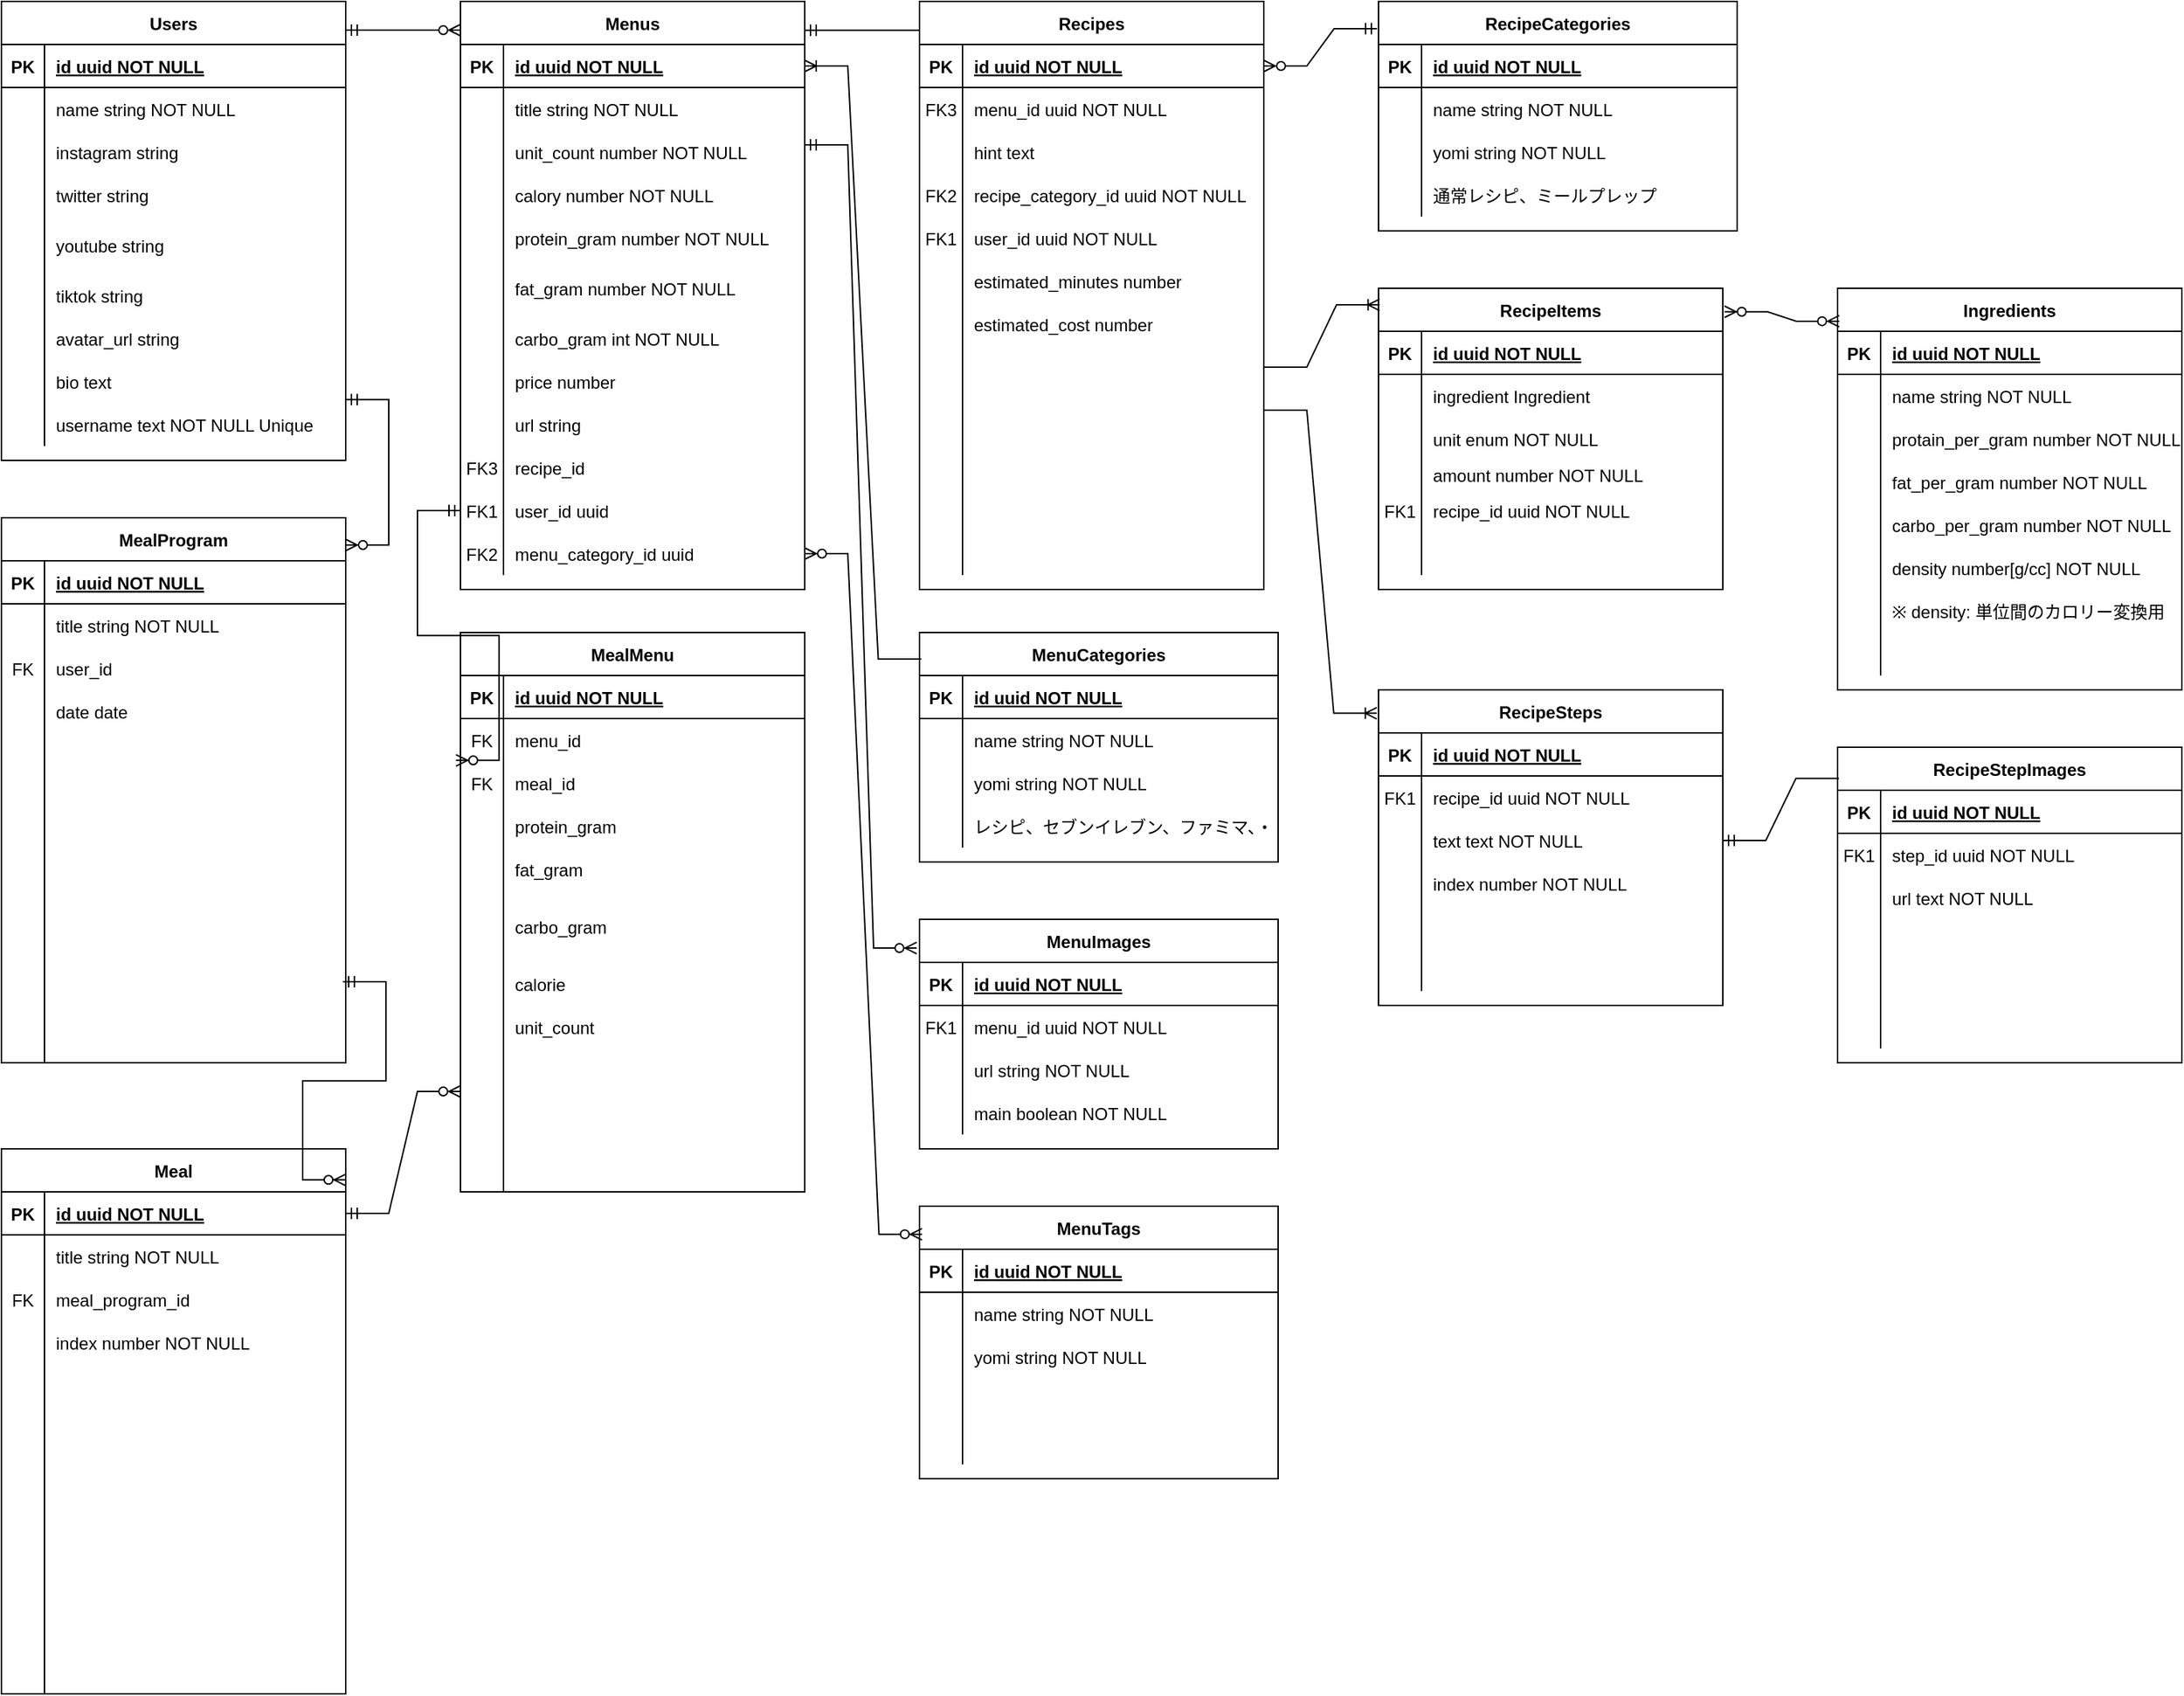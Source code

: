 <mxfile version="20.4.0" type="github">
  <diagram id="R2lEEEUBdFMjLlhIrx00" name="Page-1">
    <mxGraphModel dx="751" dy="487" grid="1" gridSize="10" guides="1" tooltips="1" connect="1" arrows="1" fold="1" page="1" pageScale="1" pageWidth="2339" pageHeight="3300" math="0" shadow="0" extFonts="Permanent Marker^https://fonts.googleapis.com/css?family=Permanent+Marker">
      <root>
        <mxCell id="0" />
        <mxCell id="1" parent="0" />
        <mxCell id="C-vyLk0tnHw3VtMMgP7b-2" value="MenuImages" style="shape=table;startSize=30;container=1;collapsible=1;childLayout=tableLayout;fixedRows=1;rowLines=0;fontStyle=1;align=center;resizeLast=1;" parent="1" vertex="1">
          <mxGeometry x="680" y="680" width="250" height="160" as="geometry">
            <mxRectangle x="450" y="120" width="80" height="30" as="alternateBounds" />
          </mxGeometry>
        </mxCell>
        <mxCell id="C-vyLk0tnHw3VtMMgP7b-3" value="" style="shape=partialRectangle;collapsible=0;dropTarget=0;pointerEvents=0;fillColor=none;points=[[0,0.5],[1,0.5]];portConstraint=eastwest;top=0;left=0;right=0;bottom=1;" parent="C-vyLk0tnHw3VtMMgP7b-2" vertex="1">
          <mxGeometry y="30" width="250" height="30" as="geometry" />
        </mxCell>
        <mxCell id="C-vyLk0tnHw3VtMMgP7b-4" value="PK" style="shape=partialRectangle;overflow=hidden;connectable=0;fillColor=none;top=0;left=0;bottom=0;right=0;fontStyle=1;" parent="C-vyLk0tnHw3VtMMgP7b-3" vertex="1">
          <mxGeometry width="30" height="30" as="geometry">
            <mxRectangle width="30" height="30" as="alternateBounds" />
          </mxGeometry>
        </mxCell>
        <mxCell id="C-vyLk0tnHw3VtMMgP7b-5" value="id uuid NOT NULL " style="shape=partialRectangle;overflow=hidden;connectable=0;fillColor=none;top=0;left=0;bottom=0;right=0;align=left;spacingLeft=6;fontStyle=5;" parent="C-vyLk0tnHw3VtMMgP7b-3" vertex="1">
          <mxGeometry x="30" width="220" height="30" as="geometry">
            <mxRectangle width="220" height="30" as="alternateBounds" />
          </mxGeometry>
        </mxCell>
        <mxCell id="C-vyLk0tnHw3VtMMgP7b-6" value="" style="shape=partialRectangle;collapsible=0;dropTarget=0;pointerEvents=0;fillColor=none;points=[[0,0.5],[1,0.5]];portConstraint=eastwest;top=0;left=0;right=0;bottom=0;" parent="C-vyLk0tnHw3VtMMgP7b-2" vertex="1">
          <mxGeometry y="60" width="250" height="30" as="geometry" />
        </mxCell>
        <mxCell id="C-vyLk0tnHw3VtMMgP7b-7" value="FK1" style="shape=partialRectangle;overflow=hidden;connectable=0;fillColor=none;top=0;left=0;bottom=0;right=0;" parent="C-vyLk0tnHw3VtMMgP7b-6" vertex="1">
          <mxGeometry width="30" height="30" as="geometry">
            <mxRectangle width="30" height="30" as="alternateBounds" />
          </mxGeometry>
        </mxCell>
        <mxCell id="C-vyLk0tnHw3VtMMgP7b-8" value="menu_id uuid NOT NULL" style="shape=partialRectangle;overflow=hidden;connectable=0;fillColor=none;top=0;left=0;bottom=0;right=0;align=left;spacingLeft=6;" parent="C-vyLk0tnHw3VtMMgP7b-6" vertex="1">
          <mxGeometry x="30" width="220" height="30" as="geometry">
            <mxRectangle width="220" height="30" as="alternateBounds" />
          </mxGeometry>
        </mxCell>
        <mxCell id="C-vyLk0tnHw3VtMMgP7b-9" value="" style="shape=partialRectangle;collapsible=0;dropTarget=0;pointerEvents=0;fillColor=none;points=[[0,0.5],[1,0.5]];portConstraint=eastwest;top=0;left=0;right=0;bottom=0;" parent="C-vyLk0tnHw3VtMMgP7b-2" vertex="1">
          <mxGeometry y="90" width="250" height="30" as="geometry" />
        </mxCell>
        <mxCell id="C-vyLk0tnHw3VtMMgP7b-10" value="" style="shape=partialRectangle;overflow=hidden;connectable=0;fillColor=none;top=0;left=0;bottom=0;right=0;" parent="C-vyLk0tnHw3VtMMgP7b-9" vertex="1">
          <mxGeometry width="30" height="30" as="geometry">
            <mxRectangle width="30" height="30" as="alternateBounds" />
          </mxGeometry>
        </mxCell>
        <mxCell id="C-vyLk0tnHw3VtMMgP7b-11" value="url string NOT NULL" style="shape=partialRectangle;overflow=hidden;connectable=0;fillColor=none;top=0;left=0;bottom=0;right=0;align=left;spacingLeft=6;" parent="C-vyLk0tnHw3VtMMgP7b-9" vertex="1">
          <mxGeometry x="30" width="220" height="30" as="geometry">
            <mxRectangle width="220" height="30" as="alternateBounds" />
          </mxGeometry>
        </mxCell>
        <mxCell id="kMRhK0dAp1cXpMmCywdH-24" value="" style="shape=partialRectangle;collapsible=0;dropTarget=0;pointerEvents=0;fillColor=none;points=[[0,0.5],[1,0.5]];portConstraint=eastwest;top=0;left=0;right=0;bottom=0;" parent="C-vyLk0tnHw3VtMMgP7b-2" vertex="1">
          <mxGeometry y="120" width="250" height="30" as="geometry" />
        </mxCell>
        <mxCell id="kMRhK0dAp1cXpMmCywdH-25" value="" style="shape=partialRectangle;overflow=hidden;connectable=0;fillColor=none;top=0;left=0;bottom=0;right=0;" parent="kMRhK0dAp1cXpMmCywdH-24" vertex="1">
          <mxGeometry width="30" height="30" as="geometry">
            <mxRectangle width="30" height="30" as="alternateBounds" />
          </mxGeometry>
        </mxCell>
        <mxCell id="kMRhK0dAp1cXpMmCywdH-26" value="main boolean NOT NULL" style="shape=partialRectangle;overflow=hidden;connectable=0;fillColor=none;top=0;left=0;bottom=0;right=0;align=left;spacingLeft=6;" parent="kMRhK0dAp1cXpMmCywdH-24" vertex="1">
          <mxGeometry x="30" width="220" height="30" as="geometry">
            <mxRectangle width="220" height="30" as="alternateBounds" />
          </mxGeometry>
        </mxCell>
        <mxCell id="C-vyLk0tnHw3VtMMgP7b-23" value="Recipes" style="shape=table;startSize=30;container=1;collapsible=1;childLayout=tableLayout;fixedRows=1;rowLines=0;fontStyle=1;align=center;resizeLast=1;" parent="1" vertex="1">
          <mxGeometry x="680" y="40" width="240" height="410" as="geometry" />
        </mxCell>
        <mxCell id="C-vyLk0tnHw3VtMMgP7b-24" value="" style="shape=partialRectangle;collapsible=0;dropTarget=0;pointerEvents=0;fillColor=none;points=[[0,0.5],[1,0.5]];portConstraint=eastwest;top=0;left=0;right=0;bottom=1;" parent="C-vyLk0tnHw3VtMMgP7b-23" vertex="1">
          <mxGeometry y="30" width="240" height="30" as="geometry" />
        </mxCell>
        <mxCell id="C-vyLk0tnHw3VtMMgP7b-25" value="PK" style="shape=partialRectangle;overflow=hidden;connectable=0;fillColor=none;top=0;left=0;bottom=0;right=0;fontStyle=1;" parent="C-vyLk0tnHw3VtMMgP7b-24" vertex="1">
          <mxGeometry width="30" height="30" as="geometry">
            <mxRectangle width="30" height="30" as="alternateBounds" />
          </mxGeometry>
        </mxCell>
        <mxCell id="C-vyLk0tnHw3VtMMgP7b-26" value="id uuid NOT NULL " style="shape=partialRectangle;overflow=hidden;connectable=0;fillColor=none;top=0;left=0;bottom=0;right=0;align=left;spacingLeft=6;fontStyle=5;" parent="C-vyLk0tnHw3VtMMgP7b-24" vertex="1">
          <mxGeometry x="30" width="210" height="30" as="geometry">
            <mxRectangle width="210" height="30" as="alternateBounds" />
          </mxGeometry>
        </mxCell>
        <mxCell id="Pr7LXl9UtgNyJIeo_Qun-46" value="" style="shape=partialRectangle;collapsible=0;dropTarget=0;pointerEvents=0;fillColor=none;points=[[0,0.5],[1,0.5]];portConstraint=eastwest;top=0;left=0;right=0;bottom=0;" parent="C-vyLk0tnHw3VtMMgP7b-23" vertex="1">
          <mxGeometry y="60" width="240" height="30" as="geometry" />
        </mxCell>
        <mxCell id="Pr7LXl9UtgNyJIeo_Qun-47" value="FK3" style="shape=partialRectangle;overflow=hidden;connectable=0;fillColor=none;top=0;left=0;bottom=0;right=0;" parent="Pr7LXl9UtgNyJIeo_Qun-46" vertex="1">
          <mxGeometry width="30" height="30" as="geometry">
            <mxRectangle width="30" height="30" as="alternateBounds" />
          </mxGeometry>
        </mxCell>
        <mxCell id="Pr7LXl9UtgNyJIeo_Qun-48" value="menu_id uuid NOT NULL" style="shape=partialRectangle;overflow=hidden;connectable=0;fillColor=none;top=0;left=0;bottom=0;right=0;align=left;spacingLeft=6;" parent="Pr7LXl9UtgNyJIeo_Qun-46" vertex="1">
          <mxGeometry x="30" width="210" height="30" as="geometry">
            <mxRectangle width="210" height="30" as="alternateBounds" />
          </mxGeometry>
        </mxCell>
        <mxCell id="kMRhK0dAp1cXpMmCywdH-13" value="" style="shape=partialRectangle;collapsible=0;dropTarget=0;pointerEvents=0;fillColor=none;points=[[0,0.5],[1,0.5]];portConstraint=eastwest;top=0;left=0;right=0;bottom=0;" parent="C-vyLk0tnHw3VtMMgP7b-23" vertex="1">
          <mxGeometry y="90" width="240" height="30" as="geometry" />
        </mxCell>
        <mxCell id="kMRhK0dAp1cXpMmCywdH-14" value="" style="shape=partialRectangle;overflow=hidden;connectable=0;fillColor=none;top=0;left=0;bottom=0;right=0;" parent="kMRhK0dAp1cXpMmCywdH-13" vertex="1">
          <mxGeometry width="30" height="30" as="geometry">
            <mxRectangle width="30" height="30" as="alternateBounds" />
          </mxGeometry>
        </mxCell>
        <mxCell id="kMRhK0dAp1cXpMmCywdH-15" value="hint text" style="shape=partialRectangle;overflow=hidden;connectable=0;fillColor=none;top=0;left=0;bottom=0;right=0;align=left;spacingLeft=6;" parent="kMRhK0dAp1cXpMmCywdH-13" vertex="1">
          <mxGeometry x="30" width="210" height="30" as="geometry">
            <mxRectangle width="210" height="30" as="alternateBounds" />
          </mxGeometry>
        </mxCell>
        <mxCell id="kMRhK0dAp1cXpMmCywdH-201" value="" style="shape=partialRectangle;collapsible=0;dropTarget=0;pointerEvents=0;fillColor=none;points=[[0,0.5],[1,0.5]];portConstraint=eastwest;top=0;left=0;right=0;bottom=0;" parent="C-vyLk0tnHw3VtMMgP7b-23" vertex="1">
          <mxGeometry y="120" width="240" height="30" as="geometry" />
        </mxCell>
        <mxCell id="kMRhK0dAp1cXpMmCywdH-202" value="FK2" style="shape=partialRectangle;overflow=hidden;connectable=0;fillColor=none;top=0;left=0;bottom=0;right=0;" parent="kMRhK0dAp1cXpMmCywdH-201" vertex="1">
          <mxGeometry width="30" height="30" as="geometry">
            <mxRectangle width="30" height="30" as="alternateBounds" />
          </mxGeometry>
        </mxCell>
        <mxCell id="kMRhK0dAp1cXpMmCywdH-203" value="recipe_category_id uuid NOT NULL" style="shape=partialRectangle;overflow=hidden;connectable=0;fillColor=none;top=0;left=0;bottom=0;right=0;align=left;spacingLeft=6;" parent="kMRhK0dAp1cXpMmCywdH-201" vertex="1">
          <mxGeometry x="30" width="210" height="30" as="geometry">
            <mxRectangle width="210" height="30" as="alternateBounds" />
          </mxGeometry>
        </mxCell>
        <mxCell id="kMRhK0dAp1cXpMmCywdH-41" value="" style="shape=partialRectangle;collapsible=0;dropTarget=0;pointerEvents=0;fillColor=none;points=[[0,0.5],[1,0.5]];portConstraint=eastwest;top=0;left=0;right=0;bottom=0;" parent="C-vyLk0tnHw3VtMMgP7b-23" vertex="1">
          <mxGeometry y="150" width="240" height="30" as="geometry" />
        </mxCell>
        <mxCell id="kMRhK0dAp1cXpMmCywdH-42" value="FK1" style="shape=partialRectangle;overflow=hidden;connectable=0;fillColor=none;top=0;left=0;bottom=0;right=0;" parent="kMRhK0dAp1cXpMmCywdH-41" vertex="1">
          <mxGeometry width="30" height="30" as="geometry">
            <mxRectangle width="30" height="30" as="alternateBounds" />
          </mxGeometry>
        </mxCell>
        <mxCell id="kMRhK0dAp1cXpMmCywdH-43" value="user_id uuid NOT NULL" style="shape=partialRectangle;overflow=hidden;connectable=0;fillColor=none;top=0;left=0;bottom=0;right=0;align=left;spacingLeft=6;" parent="kMRhK0dAp1cXpMmCywdH-41" vertex="1">
          <mxGeometry x="30" width="210" height="30" as="geometry">
            <mxRectangle width="210" height="30" as="alternateBounds" />
          </mxGeometry>
        </mxCell>
        <mxCell id="C-vyLk0tnHw3VtMMgP7b-27" value="" style="shape=partialRectangle;collapsible=0;dropTarget=0;pointerEvents=0;fillColor=none;points=[[0,0.5],[1,0.5]];portConstraint=eastwest;top=0;left=0;right=0;bottom=0;" parent="C-vyLk0tnHw3VtMMgP7b-23" vertex="1">
          <mxGeometry y="180" width="240" height="30" as="geometry" />
        </mxCell>
        <mxCell id="C-vyLk0tnHw3VtMMgP7b-28" value="" style="shape=partialRectangle;overflow=hidden;connectable=0;fillColor=none;top=0;left=0;bottom=0;right=0;" parent="C-vyLk0tnHw3VtMMgP7b-27" vertex="1">
          <mxGeometry width="30" height="30" as="geometry">
            <mxRectangle width="30" height="30" as="alternateBounds" />
          </mxGeometry>
        </mxCell>
        <mxCell id="C-vyLk0tnHw3VtMMgP7b-29" value="estimated_minutes number" style="shape=partialRectangle;overflow=hidden;connectable=0;fillColor=none;top=0;left=0;bottom=0;right=0;align=left;spacingLeft=6;" parent="C-vyLk0tnHw3VtMMgP7b-27" vertex="1">
          <mxGeometry x="30" width="210" height="30" as="geometry">
            <mxRectangle width="210" height="30" as="alternateBounds" />
          </mxGeometry>
        </mxCell>
        <mxCell id="kMRhK0dAp1cXpMmCywdH-16" value="" style="shape=partialRectangle;collapsible=0;dropTarget=0;pointerEvents=0;fillColor=none;points=[[0,0.5],[1,0.5]];portConstraint=eastwest;top=0;left=0;right=0;bottom=0;" parent="C-vyLk0tnHw3VtMMgP7b-23" vertex="1">
          <mxGeometry y="210" width="240" height="30" as="geometry" />
        </mxCell>
        <mxCell id="kMRhK0dAp1cXpMmCywdH-17" value="" style="shape=partialRectangle;overflow=hidden;connectable=0;fillColor=none;top=0;left=0;bottom=0;right=0;" parent="kMRhK0dAp1cXpMmCywdH-16" vertex="1">
          <mxGeometry width="30" height="30" as="geometry">
            <mxRectangle width="30" height="30" as="alternateBounds" />
          </mxGeometry>
        </mxCell>
        <mxCell id="kMRhK0dAp1cXpMmCywdH-18" value="estimated_cost number" style="shape=partialRectangle;overflow=hidden;connectable=0;fillColor=none;top=0;left=0;bottom=0;right=0;align=left;spacingLeft=6;" parent="kMRhK0dAp1cXpMmCywdH-16" vertex="1">
          <mxGeometry x="30" width="210" height="30" as="geometry">
            <mxRectangle width="210" height="30" as="alternateBounds" />
          </mxGeometry>
        </mxCell>
        <mxCell id="Pr7LXl9UtgNyJIeo_Qun-49" value="" style="shape=partialRectangle;collapsible=0;dropTarget=0;pointerEvents=0;fillColor=none;points=[[0,0.5],[1,0.5]];portConstraint=eastwest;top=0;left=0;right=0;bottom=0;" parent="C-vyLk0tnHw3VtMMgP7b-23" vertex="1">
          <mxGeometry y="240" width="240" height="30" as="geometry" />
        </mxCell>
        <mxCell id="Pr7LXl9UtgNyJIeo_Qun-50" value="" style="shape=partialRectangle;overflow=hidden;connectable=0;fillColor=none;top=0;left=0;bottom=0;right=0;" parent="Pr7LXl9UtgNyJIeo_Qun-49" vertex="1">
          <mxGeometry width="30" height="30" as="geometry">
            <mxRectangle width="30" height="30" as="alternateBounds" />
          </mxGeometry>
        </mxCell>
        <mxCell id="Pr7LXl9UtgNyJIeo_Qun-51" value="" style="shape=partialRectangle;overflow=hidden;connectable=0;fillColor=none;top=0;left=0;bottom=0;right=0;align=left;spacingLeft=6;" parent="Pr7LXl9UtgNyJIeo_Qun-49" vertex="1">
          <mxGeometry x="30" width="210" height="30" as="geometry">
            <mxRectangle width="210" height="30" as="alternateBounds" />
          </mxGeometry>
        </mxCell>
        <mxCell id="kMRhK0dAp1cXpMmCywdH-1" value="" style="shape=partialRectangle;collapsible=0;dropTarget=0;pointerEvents=0;fillColor=none;points=[[0,0.5],[1,0.5]];portConstraint=eastwest;top=0;left=0;right=0;bottom=0;" parent="C-vyLk0tnHw3VtMMgP7b-23" vertex="1">
          <mxGeometry y="270" width="240" height="30" as="geometry" />
        </mxCell>
        <mxCell id="kMRhK0dAp1cXpMmCywdH-2" value="" style="shape=partialRectangle;overflow=hidden;connectable=0;fillColor=none;top=0;left=0;bottom=0;right=0;" parent="kMRhK0dAp1cXpMmCywdH-1" vertex="1">
          <mxGeometry width="30" height="30" as="geometry">
            <mxRectangle width="30" height="30" as="alternateBounds" />
          </mxGeometry>
        </mxCell>
        <mxCell id="kMRhK0dAp1cXpMmCywdH-3" value="" style="shape=partialRectangle;overflow=hidden;connectable=0;fillColor=none;top=0;left=0;bottom=0;right=0;align=left;spacingLeft=6;" parent="kMRhK0dAp1cXpMmCywdH-1" vertex="1">
          <mxGeometry x="30" width="210" height="30" as="geometry">
            <mxRectangle width="210" height="30" as="alternateBounds" />
          </mxGeometry>
        </mxCell>
        <mxCell id="kMRhK0dAp1cXpMmCywdH-7" value="" style="shape=partialRectangle;collapsible=0;dropTarget=0;pointerEvents=0;fillColor=none;points=[[0,0.5],[1,0.5]];portConstraint=eastwest;top=0;left=0;right=0;bottom=0;" parent="C-vyLk0tnHw3VtMMgP7b-23" vertex="1">
          <mxGeometry y="300" width="240" height="30" as="geometry" />
        </mxCell>
        <mxCell id="kMRhK0dAp1cXpMmCywdH-8" value="" style="shape=partialRectangle;overflow=hidden;connectable=0;fillColor=none;top=0;left=0;bottom=0;right=0;" parent="kMRhK0dAp1cXpMmCywdH-7" vertex="1">
          <mxGeometry width="30" height="30" as="geometry">
            <mxRectangle width="30" height="30" as="alternateBounds" />
          </mxGeometry>
        </mxCell>
        <mxCell id="kMRhK0dAp1cXpMmCywdH-9" value="" style="shape=partialRectangle;overflow=hidden;connectable=0;fillColor=none;top=0;left=0;bottom=0;right=0;align=left;spacingLeft=6;" parent="kMRhK0dAp1cXpMmCywdH-7" vertex="1">
          <mxGeometry x="30" width="210" height="30" as="geometry">
            <mxRectangle width="210" height="30" as="alternateBounds" />
          </mxGeometry>
        </mxCell>
        <mxCell id="kMRhK0dAp1cXpMmCywdH-4" value="" style="shape=partialRectangle;collapsible=0;dropTarget=0;pointerEvents=0;fillColor=none;points=[[0,0.5],[1,0.5]];portConstraint=eastwest;top=0;left=0;right=0;bottom=0;" parent="C-vyLk0tnHw3VtMMgP7b-23" vertex="1">
          <mxGeometry y="330" width="240" height="40" as="geometry" />
        </mxCell>
        <mxCell id="kMRhK0dAp1cXpMmCywdH-5" value="" style="shape=partialRectangle;overflow=hidden;connectable=0;fillColor=none;top=0;left=0;bottom=0;right=0;" parent="kMRhK0dAp1cXpMmCywdH-4" vertex="1">
          <mxGeometry width="30" height="40" as="geometry">
            <mxRectangle width="30" height="40" as="alternateBounds" />
          </mxGeometry>
        </mxCell>
        <mxCell id="kMRhK0dAp1cXpMmCywdH-6" value="" style="shape=partialRectangle;overflow=hidden;connectable=0;fillColor=none;top=0;left=0;bottom=0;right=0;align=left;spacingLeft=6;" parent="kMRhK0dAp1cXpMmCywdH-4" vertex="1">
          <mxGeometry x="30" width="210" height="40" as="geometry">
            <mxRectangle width="210" height="40" as="alternateBounds" />
          </mxGeometry>
        </mxCell>
        <mxCell id="kMRhK0dAp1cXpMmCywdH-10" value="" style="shape=partialRectangle;collapsible=0;dropTarget=0;pointerEvents=0;fillColor=none;points=[[0,0.5],[1,0.5]];portConstraint=eastwest;top=0;left=0;right=0;bottom=0;" parent="C-vyLk0tnHw3VtMMgP7b-23" vertex="1">
          <mxGeometry y="370" width="240" height="30" as="geometry" />
        </mxCell>
        <mxCell id="kMRhK0dAp1cXpMmCywdH-11" value="" style="shape=partialRectangle;overflow=hidden;connectable=0;fillColor=none;top=0;left=0;bottom=0;right=0;" parent="kMRhK0dAp1cXpMmCywdH-10" vertex="1">
          <mxGeometry width="30" height="30" as="geometry">
            <mxRectangle width="30" height="30" as="alternateBounds" />
          </mxGeometry>
        </mxCell>
        <mxCell id="kMRhK0dAp1cXpMmCywdH-12" value="" style="shape=partialRectangle;overflow=hidden;connectable=0;fillColor=none;top=0;left=0;bottom=0;right=0;align=left;spacingLeft=6;" parent="kMRhK0dAp1cXpMmCywdH-10" vertex="1">
          <mxGeometry x="30" width="210" height="30" as="geometry">
            <mxRectangle width="210" height="30" as="alternateBounds" />
          </mxGeometry>
        </mxCell>
        <mxCell id="kMRhK0dAp1cXpMmCywdH-27" value="MenuCategories" style="shape=table;startSize=30;container=1;collapsible=1;childLayout=tableLayout;fixedRows=1;rowLines=0;fontStyle=1;align=center;resizeLast=1;" parent="1" vertex="1">
          <mxGeometry x="680" y="480" width="250" height="160" as="geometry">
            <mxRectangle x="450" y="120" width="80" height="30" as="alternateBounds" />
          </mxGeometry>
        </mxCell>
        <mxCell id="kMRhK0dAp1cXpMmCywdH-28" value="" style="shape=partialRectangle;collapsible=0;dropTarget=0;pointerEvents=0;fillColor=none;points=[[0,0.5],[1,0.5]];portConstraint=eastwest;top=0;left=0;right=0;bottom=1;" parent="kMRhK0dAp1cXpMmCywdH-27" vertex="1">
          <mxGeometry y="30" width="250" height="30" as="geometry" />
        </mxCell>
        <mxCell id="kMRhK0dAp1cXpMmCywdH-29" value="PK" style="shape=partialRectangle;overflow=hidden;connectable=0;fillColor=none;top=0;left=0;bottom=0;right=0;fontStyle=1;" parent="kMRhK0dAp1cXpMmCywdH-28" vertex="1">
          <mxGeometry width="30" height="30" as="geometry">
            <mxRectangle width="30" height="30" as="alternateBounds" />
          </mxGeometry>
        </mxCell>
        <mxCell id="kMRhK0dAp1cXpMmCywdH-30" value="id uuid NOT NULL " style="shape=partialRectangle;overflow=hidden;connectable=0;fillColor=none;top=0;left=0;bottom=0;right=0;align=left;spacingLeft=6;fontStyle=5;" parent="kMRhK0dAp1cXpMmCywdH-28" vertex="1">
          <mxGeometry x="30" width="220" height="30" as="geometry">
            <mxRectangle width="220" height="30" as="alternateBounds" />
          </mxGeometry>
        </mxCell>
        <mxCell id="kMRhK0dAp1cXpMmCywdH-31" value="" style="shape=partialRectangle;collapsible=0;dropTarget=0;pointerEvents=0;fillColor=none;points=[[0,0.5],[1,0.5]];portConstraint=eastwest;top=0;left=0;right=0;bottom=0;" parent="kMRhK0dAp1cXpMmCywdH-27" vertex="1">
          <mxGeometry y="60" width="250" height="30" as="geometry" />
        </mxCell>
        <mxCell id="kMRhK0dAp1cXpMmCywdH-32" value="" style="shape=partialRectangle;overflow=hidden;connectable=0;fillColor=none;top=0;left=0;bottom=0;right=0;" parent="kMRhK0dAp1cXpMmCywdH-31" vertex="1">
          <mxGeometry width="30" height="30" as="geometry">
            <mxRectangle width="30" height="30" as="alternateBounds" />
          </mxGeometry>
        </mxCell>
        <mxCell id="kMRhK0dAp1cXpMmCywdH-33" value="name string NOT NULL" style="shape=partialRectangle;overflow=hidden;connectable=0;fillColor=none;top=0;left=0;bottom=0;right=0;align=left;spacingLeft=6;" parent="kMRhK0dAp1cXpMmCywdH-31" vertex="1">
          <mxGeometry x="30" width="220" height="30" as="geometry">
            <mxRectangle width="220" height="30" as="alternateBounds" />
          </mxGeometry>
        </mxCell>
        <mxCell id="kMRhK0dAp1cXpMmCywdH-34" value="" style="shape=partialRectangle;collapsible=0;dropTarget=0;pointerEvents=0;fillColor=none;points=[[0,0.5],[1,0.5]];portConstraint=eastwest;top=0;left=0;right=0;bottom=0;" parent="kMRhK0dAp1cXpMmCywdH-27" vertex="1">
          <mxGeometry y="90" width="250" height="30" as="geometry" />
        </mxCell>
        <mxCell id="kMRhK0dAp1cXpMmCywdH-35" value="" style="shape=partialRectangle;overflow=hidden;connectable=0;fillColor=none;top=0;left=0;bottom=0;right=0;" parent="kMRhK0dAp1cXpMmCywdH-34" vertex="1">
          <mxGeometry width="30" height="30" as="geometry">
            <mxRectangle width="30" height="30" as="alternateBounds" />
          </mxGeometry>
        </mxCell>
        <mxCell id="kMRhK0dAp1cXpMmCywdH-36" value="yomi string NOT NULL" style="shape=partialRectangle;overflow=hidden;connectable=0;fillColor=none;top=0;left=0;bottom=0;right=0;align=left;spacingLeft=6;" parent="kMRhK0dAp1cXpMmCywdH-34" vertex="1">
          <mxGeometry x="30" width="220" height="30" as="geometry">
            <mxRectangle width="220" height="30" as="alternateBounds" />
          </mxGeometry>
        </mxCell>
        <mxCell id="kMRhK0dAp1cXpMmCywdH-37" value="" style="shape=partialRectangle;collapsible=0;dropTarget=0;pointerEvents=0;fillColor=none;points=[[0,0.5],[1,0.5]];portConstraint=eastwest;top=0;left=0;right=0;bottom=0;" parent="kMRhK0dAp1cXpMmCywdH-27" vertex="1">
          <mxGeometry y="120" width="250" height="30" as="geometry" />
        </mxCell>
        <mxCell id="kMRhK0dAp1cXpMmCywdH-38" value="" style="shape=partialRectangle;overflow=hidden;connectable=0;fillColor=none;top=0;left=0;bottom=0;right=0;" parent="kMRhK0dAp1cXpMmCywdH-37" vertex="1">
          <mxGeometry width="30" height="30" as="geometry">
            <mxRectangle width="30" height="30" as="alternateBounds" />
          </mxGeometry>
        </mxCell>
        <mxCell id="kMRhK0dAp1cXpMmCywdH-39" value="レシピ、セブンイレブン、ファミマ、・・・" style="shape=partialRectangle;overflow=hidden;connectable=0;fillColor=none;top=0;left=0;bottom=0;right=0;align=left;spacingLeft=6;" parent="kMRhK0dAp1cXpMmCywdH-37" vertex="1">
          <mxGeometry x="30" width="220" height="30" as="geometry">
            <mxRectangle width="220" height="30" as="alternateBounds" />
          </mxGeometry>
        </mxCell>
        <mxCell id="kMRhK0dAp1cXpMmCywdH-40" value="" style="edgeStyle=entityRelationEdgeStyle;fontSize=12;html=1;endArrow=ERoneToMany;rounded=0;exitX=0.005;exitY=0.116;exitDx=0;exitDy=0;exitPerimeter=0;entryX=1;entryY=0.5;entryDx=0;entryDy=0;" parent="1" source="kMRhK0dAp1cXpMmCywdH-27" target="kMRhK0dAp1cXpMmCywdH-232" edge="1">
          <mxGeometry width="100" height="100" relative="1" as="geometry">
            <mxPoint x="931.92" y="65.05" as="sourcePoint" />
            <mxPoint x="1012" y="69.68" as="targetPoint" />
          </mxGeometry>
        </mxCell>
        <mxCell id="kMRhK0dAp1cXpMmCywdH-44" value="MenuTags" style="shape=table;startSize=30;container=1;collapsible=1;childLayout=tableLayout;fixedRows=1;rowLines=0;fontStyle=1;align=center;resizeLast=1;" parent="1" vertex="1">
          <mxGeometry x="680" y="880" width="250" height="190" as="geometry">
            <mxRectangle x="450" y="120" width="80" height="30" as="alternateBounds" />
          </mxGeometry>
        </mxCell>
        <mxCell id="kMRhK0dAp1cXpMmCywdH-45" value="" style="shape=partialRectangle;collapsible=0;dropTarget=0;pointerEvents=0;fillColor=none;points=[[0,0.5],[1,0.5]];portConstraint=eastwest;top=0;left=0;right=0;bottom=1;" parent="kMRhK0dAp1cXpMmCywdH-44" vertex="1">
          <mxGeometry y="30" width="250" height="30" as="geometry" />
        </mxCell>
        <mxCell id="kMRhK0dAp1cXpMmCywdH-46" value="PK" style="shape=partialRectangle;overflow=hidden;connectable=0;fillColor=none;top=0;left=0;bottom=0;right=0;fontStyle=1;" parent="kMRhK0dAp1cXpMmCywdH-45" vertex="1">
          <mxGeometry width="30" height="30" as="geometry">
            <mxRectangle width="30" height="30" as="alternateBounds" />
          </mxGeometry>
        </mxCell>
        <mxCell id="kMRhK0dAp1cXpMmCywdH-47" value="id uuid NOT NULL " style="shape=partialRectangle;overflow=hidden;connectable=0;fillColor=none;top=0;left=0;bottom=0;right=0;align=left;spacingLeft=6;fontStyle=5;" parent="kMRhK0dAp1cXpMmCywdH-45" vertex="1">
          <mxGeometry x="30" width="220" height="30" as="geometry">
            <mxRectangle width="220" height="30" as="alternateBounds" />
          </mxGeometry>
        </mxCell>
        <mxCell id="kMRhK0dAp1cXpMmCywdH-48" value="" style="shape=partialRectangle;collapsible=0;dropTarget=0;pointerEvents=0;fillColor=none;points=[[0,0.5],[1,0.5]];portConstraint=eastwest;top=0;left=0;right=0;bottom=0;" parent="kMRhK0dAp1cXpMmCywdH-44" vertex="1">
          <mxGeometry y="60" width="250" height="30" as="geometry" />
        </mxCell>
        <mxCell id="kMRhK0dAp1cXpMmCywdH-49" value="" style="shape=partialRectangle;overflow=hidden;connectable=0;fillColor=none;top=0;left=0;bottom=0;right=0;" parent="kMRhK0dAp1cXpMmCywdH-48" vertex="1">
          <mxGeometry width="30" height="30" as="geometry">
            <mxRectangle width="30" height="30" as="alternateBounds" />
          </mxGeometry>
        </mxCell>
        <mxCell id="kMRhK0dAp1cXpMmCywdH-50" value="name string NOT NULL" style="shape=partialRectangle;overflow=hidden;connectable=0;fillColor=none;top=0;left=0;bottom=0;right=0;align=left;spacingLeft=6;" parent="kMRhK0dAp1cXpMmCywdH-48" vertex="1">
          <mxGeometry x="30" width="220" height="30" as="geometry">
            <mxRectangle width="220" height="30" as="alternateBounds" />
          </mxGeometry>
        </mxCell>
        <mxCell id="kMRhK0dAp1cXpMmCywdH-59" value="" style="shape=partialRectangle;collapsible=0;dropTarget=0;pointerEvents=0;fillColor=none;points=[[0,0.5],[1,0.5]];portConstraint=eastwest;top=0;left=0;right=0;bottom=0;" parent="kMRhK0dAp1cXpMmCywdH-44" vertex="1">
          <mxGeometry y="90" width="250" height="30" as="geometry" />
        </mxCell>
        <mxCell id="kMRhK0dAp1cXpMmCywdH-60" value="" style="shape=partialRectangle;overflow=hidden;connectable=0;fillColor=none;top=0;left=0;bottom=0;right=0;" parent="kMRhK0dAp1cXpMmCywdH-59" vertex="1">
          <mxGeometry width="30" height="30" as="geometry">
            <mxRectangle width="30" height="30" as="alternateBounds" />
          </mxGeometry>
        </mxCell>
        <mxCell id="kMRhK0dAp1cXpMmCywdH-61" value="yomi string NOT NULL" style="shape=partialRectangle;overflow=hidden;connectable=0;fillColor=none;top=0;left=0;bottom=0;right=0;align=left;spacingLeft=6;" parent="kMRhK0dAp1cXpMmCywdH-59" vertex="1">
          <mxGeometry x="30" width="220" height="30" as="geometry">
            <mxRectangle width="220" height="30" as="alternateBounds" />
          </mxGeometry>
        </mxCell>
        <mxCell id="kMRhK0dAp1cXpMmCywdH-51" value="" style="shape=partialRectangle;collapsible=0;dropTarget=0;pointerEvents=0;fillColor=none;points=[[0,0.5],[1,0.5]];portConstraint=eastwest;top=0;left=0;right=0;bottom=0;" parent="kMRhK0dAp1cXpMmCywdH-44" vertex="1">
          <mxGeometry y="120" width="250" height="30" as="geometry" />
        </mxCell>
        <mxCell id="kMRhK0dAp1cXpMmCywdH-52" value="" style="shape=partialRectangle;overflow=hidden;connectable=0;fillColor=none;top=0;left=0;bottom=0;right=0;" parent="kMRhK0dAp1cXpMmCywdH-51" vertex="1">
          <mxGeometry width="30" height="30" as="geometry">
            <mxRectangle width="30" height="30" as="alternateBounds" />
          </mxGeometry>
        </mxCell>
        <mxCell id="kMRhK0dAp1cXpMmCywdH-53" value="" style="shape=partialRectangle;overflow=hidden;connectable=0;fillColor=none;top=0;left=0;bottom=0;right=0;align=left;spacingLeft=6;" parent="kMRhK0dAp1cXpMmCywdH-51" vertex="1">
          <mxGeometry x="30" width="220" height="30" as="geometry">
            <mxRectangle width="220" height="30" as="alternateBounds" />
          </mxGeometry>
        </mxCell>
        <mxCell id="kMRhK0dAp1cXpMmCywdH-54" value="" style="shape=partialRectangle;collapsible=0;dropTarget=0;pointerEvents=0;fillColor=none;points=[[0,0.5],[1,0.5]];portConstraint=eastwest;top=0;left=0;right=0;bottom=0;" parent="kMRhK0dAp1cXpMmCywdH-44" vertex="1">
          <mxGeometry y="150" width="250" height="30" as="geometry" />
        </mxCell>
        <mxCell id="kMRhK0dAp1cXpMmCywdH-55" value="" style="shape=partialRectangle;overflow=hidden;connectable=0;fillColor=none;top=0;left=0;bottom=0;right=0;" parent="kMRhK0dAp1cXpMmCywdH-54" vertex="1">
          <mxGeometry width="30" height="30" as="geometry">
            <mxRectangle width="30" height="30" as="alternateBounds" />
          </mxGeometry>
        </mxCell>
        <mxCell id="kMRhK0dAp1cXpMmCywdH-56" value="" style="shape=partialRectangle;overflow=hidden;connectable=0;fillColor=none;top=0;left=0;bottom=0;right=0;align=left;spacingLeft=6;" parent="kMRhK0dAp1cXpMmCywdH-54" vertex="1">
          <mxGeometry x="30" width="220" height="30" as="geometry">
            <mxRectangle width="220" height="30" as="alternateBounds" />
          </mxGeometry>
        </mxCell>
        <mxCell id="kMRhK0dAp1cXpMmCywdH-57" value="" style="edgeStyle=entityRelationEdgeStyle;fontSize=12;html=1;endArrow=ERzeroToMany;endFill=1;startArrow=ERzeroToMany;rounded=0;entryX=0.007;entryY=0.103;entryDx=0;entryDy=0;entryPerimeter=0;exitX=1;exitY=0.5;exitDx=0;exitDy=0;" parent="1" source="kMRhK0dAp1cXpMmCywdH-265" target="kMRhK0dAp1cXpMmCywdH-44" edge="1">
          <mxGeometry width="100" height="100" relative="1" as="geometry">
            <mxPoint x="920" y="410" as="sourcePoint" />
            <mxPoint x="1190" y="370" as="targetPoint" />
          </mxGeometry>
        </mxCell>
        <mxCell id="kMRhK0dAp1cXpMmCywdH-62" value="RecipeItems" style="shape=table;startSize=30;container=1;collapsible=1;childLayout=tableLayout;fixedRows=1;rowLines=0;fontStyle=1;align=center;resizeLast=1;" parent="1" vertex="1">
          <mxGeometry x="1000" y="240" width="240" height="210" as="geometry">
            <mxRectangle x="450" y="120" width="80" height="30" as="alternateBounds" />
          </mxGeometry>
        </mxCell>
        <mxCell id="kMRhK0dAp1cXpMmCywdH-63" value="" style="shape=partialRectangle;collapsible=0;dropTarget=0;pointerEvents=0;fillColor=none;points=[[0,0.5],[1,0.5]];portConstraint=eastwest;top=0;left=0;right=0;bottom=1;" parent="kMRhK0dAp1cXpMmCywdH-62" vertex="1">
          <mxGeometry y="30" width="240" height="30" as="geometry" />
        </mxCell>
        <mxCell id="kMRhK0dAp1cXpMmCywdH-64" value="PK" style="shape=partialRectangle;overflow=hidden;connectable=0;fillColor=none;top=0;left=0;bottom=0;right=0;fontStyle=1;" parent="kMRhK0dAp1cXpMmCywdH-63" vertex="1">
          <mxGeometry width="30" height="30" as="geometry">
            <mxRectangle width="30" height="30" as="alternateBounds" />
          </mxGeometry>
        </mxCell>
        <mxCell id="kMRhK0dAp1cXpMmCywdH-65" value="id uuid NOT NULL " style="shape=partialRectangle;overflow=hidden;connectable=0;fillColor=none;top=0;left=0;bottom=0;right=0;align=left;spacingLeft=6;fontStyle=5;" parent="kMRhK0dAp1cXpMmCywdH-63" vertex="1">
          <mxGeometry x="30" width="210" height="30" as="geometry">
            <mxRectangle width="210" height="30" as="alternateBounds" />
          </mxGeometry>
        </mxCell>
        <mxCell id="kMRhK0dAp1cXpMmCywdH-66" value="" style="shape=partialRectangle;collapsible=0;dropTarget=0;pointerEvents=0;fillColor=none;points=[[0,0.5],[1,0.5]];portConstraint=eastwest;top=0;left=0;right=0;bottom=0;" parent="kMRhK0dAp1cXpMmCywdH-62" vertex="1">
          <mxGeometry y="60" width="240" height="30" as="geometry" />
        </mxCell>
        <mxCell id="kMRhK0dAp1cXpMmCywdH-67" value="" style="shape=partialRectangle;overflow=hidden;connectable=0;fillColor=none;top=0;left=0;bottom=0;right=0;" parent="kMRhK0dAp1cXpMmCywdH-66" vertex="1">
          <mxGeometry width="30" height="30" as="geometry">
            <mxRectangle width="30" height="30" as="alternateBounds" />
          </mxGeometry>
        </mxCell>
        <mxCell id="kMRhK0dAp1cXpMmCywdH-68" value="ingredient Ingredient" style="shape=partialRectangle;overflow=hidden;connectable=0;fillColor=none;top=0;left=0;bottom=0;right=0;align=left;spacingLeft=6;" parent="kMRhK0dAp1cXpMmCywdH-66" vertex="1">
          <mxGeometry x="30" width="210" height="30" as="geometry">
            <mxRectangle width="210" height="30" as="alternateBounds" />
          </mxGeometry>
        </mxCell>
        <mxCell id="kMRhK0dAp1cXpMmCywdH-69" value="" style="shape=partialRectangle;collapsible=0;dropTarget=0;pointerEvents=0;fillColor=none;points=[[0,0.5],[1,0.5]];portConstraint=eastwest;top=0;left=0;right=0;bottom=0;" parent="kMRhK0dAp1cXpMmCywdH-62" vertex="1">
          <mxGeometry y="90" width="240" height="30" as="geometry" />
        </mxCell>
        <mxCell id="kMRhK0dAp1cXpMmCywdH-70" value="" style="shape=partialRectangle;overflow=hidden;connectable=0;fillColor=none;top=0;left=0;bottom=0;right=0;" parent="kMRhK0dAp1cXpMmCywdH-69" vertex="1">
          <mxGeometry width="30" height="30" as="geometry">
            <mxRectangle width="30" height="30" as="alternateBounds" />
          </mxGeometry>
        </mxCell>
        <mxCell id="kMRhK0dAp1cXpMmCywdH-71" value="unit enum NOT NULL" style="shape=partialRectangle;overflow=hidden;connectable=0;fillColor=none;top=0;left=0;bottom=0;right=0;align=left;spacingLeft=6;" parent="kMRhK0dAp1cXpMmCywdH-69" vertex="1">
          <mxGeometry x="30" width="210" height="30" as="geometry">
            <mxRectangle width="210" height="30" as="alternateBounds" />
          </mxGeometry>
        </mxCell>
        <mxCell id="kMRhK0dAp1cXpMmCywdH-101" value="" style="shape=partialRectangle;collapsible=0;dropTarget=0;pointerEvents=0;fillColor=none;points=[[0,0.5],[1,0.5]];portConstraint=eastwest;top=0;left=0;right=0;bottom=0;" parent="kMRhK0dAp1cXpMmCywdH-62" vertex="1">
          <mxGeometry y="120" width="240" height="20" as="geometry" />
        </mxCell>
        <mxCell id="kMRhK0dAp1cXpMmCywdH-102" value="" style="shape=partialRectangle;overflow=hidden;connectable=0;fillColor=none;top=0;left=0;bottom=0;right=0;" parent="kMRhK0dAp1cXpMmCywdH-101" vertex="1">
          <mxGeometry width="30" height="20" as="geometry">
            <mxRectangle width="30" height="20" as="alternateBounds" />
          </mxGeometry>
        </mxCell>
        <mxCell id="kMRhK0dAp1cXpMmCywdH-103" value="amount number NOT NULL" style="shape=partialRectangle;overflow=hidden;connectable=0;fillColor=none;top=0;left=0;bottom=0;right=0;align=left;spacingLeft=6;" parent="kMRhK0dAp1cXpMmCywdH-101" vertex="1">
          <mxGeometry x="30" width="210" height="20" as="geometry">
            <mxRectangle width="210" height="20" as="alternateBounds" />
          </mxGeometry>
        </mxCell>
        <mxCell id="kMRhK0dAp1cXpMmCywdH-72" value="" style="shape=partialRectangle;collapsible=0;dropTarget=0;pointerEvents=0;fillColor=none;points=[[0,0.5],[1,0.5]];portConstraint=eastwest;top=0;left=0;right=0;bottom=0;" parent="kMRhK0dAp1cXpMmCywdH-62" vertex="1">
          <mxGeometry y="140" width="240" height="30" as="geometry" />
        </mxCell>
        <mxCell id="kMRhK0dAp1cXpMmCywdH-73" value="FK1" style="shape=partialRectangle;overflow=hidden;connectable=0;fillColor=none;top=0;left=0;bottom=0;right=0;" parent="kMRhK0dAp1cXpMmCywdH-72" vertex="1">
          <mxGeometry width="30" height="30" as="geometry">
            <mxRectangle width="30" height="30" as="alternateBounds" />
          </mxGeometry>
        </mxCell>
        <mxCell id="kMRhK0dAp1cXpMmCywdH-74" value="recipe_id uuid NOT NULL" style="shape=partialRectangle;overflow=hidden;connectable=0;fillColor=none;top=0;left=0;bottom=0;right=0;align=left;spacingLeft=6;" parent="kMRhK0dAp1cXpMmCywdH-72" vertex="1">
          <mxGeometry x="30" width="210" height="30" as="geometry">
            <mxRectangle width="210" height="30" as="alternateBounds" />
          </mxGeometry>
        </mxCell>
        <mxCell id="kMRhK0dAp1cXpMmCywdH-75" value="" style="shape=partialRectangle;collapsible=0;dropTarget=0;pointerEvents=0;fillColor=none;points=[[0,0.5],[1,0.5]];portConstraint=eastwest;top=0;left=0;right=0;bottom=0;" parent="kMRhK0dAp1cXpMmCywdH-62" vertex="1">
          <mxGeometry y="170" width="240" height="30" as="geometry" />
        </mxCell>
        <mxCell id="kMRhK0dAp1cXpMmCywdH-76" value="" style="shape=partialRectangle;overflow=hidden;connectable=0;fillColor=none;top=0;left=0;bottom=0;right=0;" parent="kMRhK0dAp1cXpMmCywdH-75" vertex="1">
          <mxGeometry width="30" height="30" as="geometry">
            <mxRectangle width="30" height="30" as="alternateBounds" />
          </mxGeometry>
        </mxCell>
        <mxCell id="kMRhK0dAp1cXpMmCywdH-77" value="" style="shape=partialRectangle;overflow=hidden;connectable=0;fillColor=none;top=0;left=0;bottom=0;right=0;align=left;spacingLeft=6;" parent="kMRhK0dAp1cXpMmCywdH-75" vertex="1">
          <mxGeometry x="30" width="210" height="30" as="geometry">
            <mxRectangle width="210" height="30" as="alternateBounds" />
          </mxGeometry>
        </mxCell>
        <mxCell id="kMRhK0dAp1cXpMmCywdH-83" value="Ingredients" style="shape=table;startSize=30;container=1;collapsible=1;childLayout=tableLayout;fixedRows=1;rowLines=0;fontStyle=1;align=center;resizeLast=1;" parent="1" vertex="1">
          <mxGeometry x="1320" y="240" width="240" height="280" as="geometry">
            <mxRectangle x="450" y="120" width="80" height="30" as="alternateBounds" />
          </mxGeometry>
        </mxCell>
        <mxCell id="kMRhK0dAp1cXpMmCywdH-84" value="" style="shape=partialRectangle;collapsible=0;dropTarget=0;pointerEvents=0;fillColor=none;points=[[0,0.5],[1,0.5]];portConstraint=eastwest;top=0;left=0;right=0;bottom=1;" parent="kMRhK0dAp1cXpMmCywdH-83" vertex="1">
          <mxGeometry y="30" width="240" height="30" as="geometry" />
        </mxCell>
        <mxCell id="kMRhK0dAp1cXpMmCywdH-85" value="PK" style="shape=partialRectangle;overflow=hidden;connectable=0;fillColor=none;top=0;left=0;bottom=0;right=0;fontStyle=1;" parent="kMRhK0dAp1cXpMmCywdH-84" vertex="1">
          <mxGeometry width="30" height="30" as="geometry">
            <mxRectangle width="30" height="30" as="alternateBounds" />
          </mxGeometry>
        </mxCell>
        <mxCell id="kMRhK0dAp1cXpMmCywdH-86" value="id uuid NOT NULL " style="shape=partialRectangle;overflow=hidden;connectable=0;fillColor=none;top=0;left=0;bottom=0;right=0;align=left;spacingLeft=6;fontStyle=5;" parent="kMRhK0dAp1cXpMmCywdH-84" vertex="1">
          <mxGeometry x="30" width="210" height="30" as="geometry">
            <mxRectangle width="210" height="30" as="alternateBounds" />
          </mxGeometry>
        </mxCell>
        <mxCell id="kMRhK0dAp1cXpMmCywdH-87" value="" style="shape=partialRectangle;collapsible=0;dropTarget=0;pointerEvents=0;fillColor=none;points=[[0,0.5],[1,0.5]];portConstraint=eastwest;top=0;left=0;right=0;bottom=0;" parent="kMRhK0dAp1cXpMmCywdH-83" vertex="1">
          <mxGeometry y="60" width="240" height="30" as="geometry" />
        </mxCell>
        <mxCell id="kMRhK0dAp1cXpMmCywdH-88" value="" style="shape=partialRectangle;overflow=hidden;connectable=0;fillColor=none;top=0;left=0;bottom=0;right=0;" parent="kMRhK0dAp1cXpMmCywdH-87" vertex="1">
          <mxGeometry width="30" height="30" as="geometry">
            <mxRectangle width="30" height="30" as="alternateBounds" />
          </mxGeometry>
        </mxCell>
        <mxCell id="kMRhK0dAp1cXpMmCywdH-89" value="name string NOT NULL" style="shape=partialRectangle;overflow=hidden;connectable=0;fillColor=none;top=0;left=0;bottom=0;right=0;align=left;spacingLeft=6;" parent="kMRhK0dAp1cXpMmCywdH-87" vertex="1">
          <mxGeometry x="30" width="210" height="30" as="geometry">
            <mxRectangle width="210" height="30" as="alternateBounds" />
          </mxGeometry>
        </mxCell>
        <mxCell id="kMRhK0dAp1cXpMmCywdH-90" value="" style="shape=partialRectangle;collapsible=0;dropTarget=0;pointerEvents=0;fillColor=none;points=[[0,0.5],[1,0.5]];portConstraint=eastwest;top=0;left=0;right=0;bottom=0;" parent="kMRhK0dAp1cXpMmCywdH-83" vertex="1">
          <mxGeometry y="90" width="240" height="30" as="geometry" />
        </mxCell>
        <mxCell id="kMRhK0dAp1cXpMmCywdH-91" value="" style="shape=partialRectangle;overflow=hidden;connectable=0;fillColor=none;top=0;left=0;bottom=0;right=0;" parent="kMRhK0dAp1cXpMmCywdH-90" vertex="1">
          <mxGeometry width="30" height="30" as="geometry">
            <mxRectangle width="30" height="30" as="alternateBounds" />
          </mxGeometry>
        </mxCell>
        <mxCell id="kMRhK0dAp1cXpMmCywdH-92" value="protain_per_gram number NOT NULL" style="shape=partialRectangle;overflow=hidden;connectable=0;fillColor=none;top=0;left=0;bottom=0;right=0;align=left;spacingLeft=6;" parent="kMRhK0dAp1cXpMmCywdH-90" vertex="1">
          <mxGeometry x="30" width="210" height="30" as="geometry">
            <mxRectangle width="210" height="30" as="alternateBounds" />
          </mxGeometry>
        </mxCell>
        <mxCell id="kMRhK0dAp1cXpMmCywdH-104" value="" style="shape=partialRectangle;collapsible=0;dropTarget=0;pointerEvents=0;fillColor=none;points=[[0,0.5],[1,0.5]];portConstraint=eastwest;top=0;left=0;right=0;bottom=0;" parent="kMRhK0dAp1cXpMmCywdH-83" vertex="1">
          <mxGeometry y="120" width="240" height="30" as="geometry" />
        </mxCell>
        <mxCell id="kMRhK0dAp1cXpMmCywdH-105" value="" style="shape=partialRectangle;overflow=hidden;connectable=0;fillColor=none;top=0;left=0;bottom=0;right=0;" parent="kMRhK0dAp1cXpMmCywdH-104" vertex="1">
          <mxGeometry width="30" height="30" as="geometry">
            <mxRectangle width="30" height="30" as="alternateBounds" />
          </mxGeometry>
        </mxCell>
        <mxCell id="kMRhK0dAp1cXpMmCywdH-106" value="fat_per_gram number NOT NULL" style="shape=partialRectangle;overflow=hidden;connectable=0;fillColor=none;top=0;left=0;bottom=0;right=0;align=left;spacingLeft=6;" parent="kMRhK0dAp1cXpMmCywdH-104" vertex="1">
          <mxGeometry x="30" width="210" height="30" as="geometry">
            <mxRectangle width="210" height="30" as="alternateBounds" />
          </mxGeometry>
        </mxCell>
        <mxCell id="kMRhK0dAp1cXpMmCywdH-107" value="" style="shape=partialRectangle;collapsible=0;dropTarget=0;pointerEvents=0;fillColor=none;points=[[0,0.5],[1,0.5]];portConstraint=eastwest;top=0;left=0;right=0;bottom=0;" parent="kMRhK0dAp1cXpMmCywdH-83" vertex="1">
          <mxGeometry y="150" width="240" height="30" as="geometry" />
        </mxCell>
        <mxCell id="kMRhK0dAp1cXpMmCywdH-108" value="" style="shape=partialRectangle;overflow=hidden;connectable=0;fillColor=none;top=0;left=0;bottom=0;right=0;" parent="kMRhK0dAp1cXpMmCywdH-107" vertex="1">
          <mxGeometry width="30" height="30" as="geometry">
            <mxRectangle width="30" height="30" as="alternateBounds" />
          </mxGeometry>
        </mxCell>
        <mxCell id="kMRhK0dAp1cXpMmCywdH-109" value="carbo_per_gram number NOT NULL" style="shape=partialRectangle;overflow=hidden;connectable=0;fillColor=none;top=0;left=0;bottom=0;right=0;align=left;spacingLeft=6;" parent="kMRhK0dAp1cXpMmCywdH-107" vertex="1">
          <mxGeometry x="30" width="210" height="30" as="geometry">
            <mxRectangle width="210" height="30" as="alternateBounds" />
          </mxGeometry>
        </mxCell>
        <mxCell id="kMRhK0dAp1cXpMmCywdH-110" value="" style="shape=partialRectangle;collapsible=0;dropTarget=0;pointerEvents=0;fillColor=none;points=[[0,0.5],[1,0.5]];portConstraint=eastwest;top=0;left=0;right=0;bottom=0;" parent="kMRhK0dAp1cXpMmCywdH-83" vertex="1">
          <mxGeometry y="180" width="240" height="30" as="geometry" />
        </mxCell>
        <mxCell id="kMRhK0dAp1cXpMmCywdH-111" value="" style="shape=partialRectangle;overflow=hidden;connectable=0;fillColor=none;top=0;left=0;bottom=0;right=0;" parent="kMRhK0dAp1cXpMmCywdH-110" vertex="1">
          <mxGeometry width="30" height="30" as="geometry">
            <mxRectangle width="30" height="30" as="alternateBounds" />
          </mxGeometry>
        </mxCell>
        <mxCell id="kMRhK0dAp1cXpMmCywdH-112" value="density number[g/cc] NOT NULL" style="shape=partialRectangle;overflow=hidden;connectable=0;fillColor=none;top=0;left=0;bottom=0;right=0;align=left;spacingLeft=6;" parent="kMRhK0dAp1cXpMmCywdH-110" vertex="1">
          <mxGeometry x="30" width="210" height="30" as="geometry">
            <mxRectangle width="210" height="30" as="alternateBounds" />
          </mxGeometry>
        </mxCell>
        <mxCell id="kMRhK0dAp1cXpMmCywdH-93" value="" style="shape=partialRectangle;collapsible=0;dropTarget=0;pointerEvents=0;fillColor=none;points=[[0,0.5],[1,0.5]];portConstraint=eastwest;top=0;left=0;right=0;bottom=0;" parent="kMRhK0dAp1cXpMmCywdH-83" vertex="1">
          <mxGeometry y="210" width="240" height="30" as="geometry" />
        </mxCell>
        <mxCell id="kMRhK0dAp1cXpMmCywdH-94" value="" style="shape=partialRectangle;overflow=hidden;connectable=0;fillColor=none;top=0;left=0;bottom=0;right=0;" parent="kMRhK0dAp1cXpMmCywdH-93" vertex="1">
          <mxGeometry width="30" height="30" as="geometry">
            <mxRectangle width="30" height="30" as="alternateBounds" />
          </mxGeometry>
        </mxCell>
        <mxCell id="kMRhK0dAp1cXpMmCywdH-95" value="※ density: 単位間のカロリー変換用" style="shape=partialRectangle;overflow=hidden;connectable=0;fillColor=none;top=0;left=0;bottom=0;right=0;align=left;spacingLeft=6;" parent="kMRhK0dAp1cXpMmCywdH-93" vertex="1">
          <mxGeometry x="30" width="210" height="30" as="geometry">
            <mxRectangle width="210" height="30" as="alternateBounds" />
          </mxGeometry>
        </mxCell>
        <mxCell id="kMRhK0dAp1cXpMmCywdH-96" value="" style="shape=partialRectangle;collapsible=0;dropTarget=0;pointerEvents=0;fillColor=none;points=[[0,0.5],[1,0.5]];portConstraint=eastwest;top=0;left=0;right=0;bottom=0;" parent="kMRhK0dAp1cXpMmCywdH-83" vertex="1">
          <mxGeometry y="240" width="240" height="30" as="geometry" />
        </mxCell>
        <mxCell id="kMRhK0dAp1cXpMmCywdH-97" value="" style="shape=partialRectangle;overflow=hidden;connectable=0;fillColor=none;top=0;left=0;bottom=0;right=0;" parent="kMRhK0dAp1cXpMmCywdH-96" vertex="1">
          <mxGeometry width="30" height="30" as="geometry">
            <mxRectangle width="30" height="30" as="alternateBounds" />
          </mxGeometry>
        </mxCell>
        <mxCell id="kMRhK0dAp1cXpMmCywdH-98" value="" style="shape=partialRectangle;overflow=hidden;connectable=0;fillColor=none;top=0;left=0;bottom=0;right=0;align=left;spacingLeft=6;" parent="kMRhK0dAp1cXpMmCywdH-96" vertex="1">
          <mxGeometry x="30" width="210" height="30" as="geometry">
            <mxRectangle width="210" height="30" as="alternateBounds" />
          </mxGeometry>
        </mxCell>
        <mxCell id="kMRhK0dAp1cXpMmCywdH-99" value="" style="edgeStyle=entityRelationEdgeStyle;fontSize=12;html=1;endArrow=ERzeroToMany;endFill=1;startArrow=ERzeroToMany;rounded=0;entryX=0.005;entryY=0.082;entryDx=0;entryDy=0;exitX=1.005;exitY=0.078;exitDx=0;exitDy=0;exitPerimeter=0;entryPerimeter=0;" parent="1" source="kMRhK0dAp1cXpMmCywdH-62" target="kMRhK0dAp1cXpMmCywdH-83" edge="1">
          <mxGeometry width="100" height="100" relative="1" as="geometry">
            <mxPoint x="1409.52" y="517.61" as="sourcePoint" />
            <mxPoint x="1330" y="-40" as="targetPoint" />
          </mxGeometry>
        </mxCell>
        <mxCell id="kMRhK0dAp1cXpMmCywdH-100" value="" style="edgeStyle=entityRelationEdgeStyle;fontSize=12;html=1;endArrow=ERoneToMany;rounded=0;exitX=1;exitY=0.5;exitDx=0;exitDy=0;entryX=0.003;entryY=0.055;entryDx=0;entryDy=0;entryPerimeter=0;" parent="1" source="Pr7LXl9UtgNyJIeo_Qun-49" target="kMRhK0dAp1cXpMmCywdH-62" edge="1">
          <mxGeometry width="100" height="100" relative="1" as="geometry">
            <mxPoint x="890" y="620.0" as="sourcePoint" />
            <mxPoint x="1000" y="700" as="targetPoint" />
          </mxGeometry>
        </mxCell>
        <mxCell id="kMRhK0dAp1cXpMmCywdH-117" value="RecipeSteps" style="shape=table;startSize=30;container=1;collapsible=1;childLayout=tableLayout;fixedRows=1;rowLines=0;fontStyle=1;align=center;resizeLast=1;" parent="1" vertex="1">
          <mxGeometry x="1000" y="520" width="240" height="220" as="geometry">
            <mxRectangle x="450" y="120" width="80" height="30" as="alternateBounds" />
          </mxGeometry>
        </mxCell>
        <mxCell id="kMRhK0dAp1cXpMmCywdH-118" value="" style="shape=partialRectangle;collapsible=0;dropTarget=0;pointerEvents=0;fillColor=none;points=[[0,0.5],[1,0.5]];portConstraint=eastwest;top=0;left=0;right=0;bottom=1;" parent="kMRhK0dAp1cXpMmCywdH-117" vertex="1">
          <mxGeometry y="30" width="240" height="30" as="geometry" />
        </mxCell>
        <mxCell id="kMRhK0dAp1cXpMmCywdH-119" value="PK" style="shape=partialRectangle;overflow=hidden;connectable=0;fillColor=none;top=0;left=0;bottom=0;right=0;fontStyle=1;" parent="kMRhK0dAp1cXpMmCywdH-118" vertex="1">
          <mxGeometry width="30" height="30" as="geometry">
            <mxRectangle width="30" height="30" as="alternateBounds" />
          </mxGeometry>
        </mxCell>
        <mxCell id="kMRhK0dAp1cXpMmCywdH-120" value="id uuid NOT NULL " style="shape=partialRectangle;overflow=hidden;connectable=0;fillColor=none;top=0;left=0;bottom=0;right=0;align=left;spacingLeft=6;fontStyle=5;" parent="kMRhK0dAp1cXpMmCywdH-118" vertex="1">
          <mxGeometry x="30" width="210" height="30" as="geometry">
            <mxRectangle width="210" height="30" as="alternateBounds" />
          </mxGeometry>
        </mxCell>
        <mxCell id="kMRhK0dAp1cXpMmCywdH-121" value="" style="shape=partialRectangle;collapsible=0;dropTarget=0;pointerEvents=0;fillColor=none;points=[[0,0.5],[1,0.5]];portConstraint=eastwest;top=0;left=0;right=0;bottom=0;" parent="kMRhK0dAp1cXpMmCywdH-117" vertex="1">
          <mxGeometry y="60" width="240" height="30" as="geometry" />
        </mxCell>
        <mxCell id="kMRhK0dAp1cXpMmCywdH-122" value="FK1" style="shape=partialRectangle;overflow=hidden;connectable=0;fillColor=none;top=0;left=0;bottom=0;right=0;" parent="kMRhK0dAp1cXpMmCywdH-121" vertex="1">
          <mxGeometry width="30" height="30" as="geometry">
            <mxRectangle width="30" height="30" as="alternateBounds" />
          </mxGeometry>
        </mxCell>
        <mxCell id="kMRhK0dAp1cXpMmCywdH-123" value="recipe_id uuid NOT NULL" style="shape=partialRectangle;overflow=hidden;connectable=0;fillColor=none;top=0;left=0;bottom=0;right=0;align=left;spacingLeft=6;" parent="kMRhK0dAp1cXpMmCywdH-121" vertex="1">
          <mxGeometry x="30" width="210" height="30" as="geometry">
            <mxRectangle width="210" height="30" as="alternateBounds" />
          </mxGeometry>
        </mxCell>
        <mxCell id="kMRhK0dAp1cXpMmCywdH-124" value="" style="shape=partialRectangle;collapsible=0;dropTarget=0;pointerEvents=0;fillColor=none;points=[[0,0.5],[1,0.5]];portConstraint=eastwest;top=0;left=0;right=0;bottom=0;" parent="kMRhK0dAp1cXpMmCywdH-117" vertex="1">
          <mxGeometry y="90" width="240" height="30" as="geometry" />
        </mxCell>
        <mxCell id="kMRhK0dAp1cXpMmCywdH-125" value="" style="shape=partialRectangle;overflow=hidden;connectable=0;fillColor=none;top=0;left=0;bottom=0;right=0;" parent="kMRhK0dAp1cXpMmCywdH-124" vertex="1">
          <mxGeometry width="30" height="30" as="geometry">
            <mxRectangle width="30" height="30" as="alternateBounds" />
          </mxGeometry>
        </mxCell>
        <mxCell id="kMRhK0dAp1cXpMmCywdH-126" value="text text NOT NULL" style="shape=partialRectangle;overflow=hidden;connectable=0;fillColor=none;top=0;left=0;bottom=0;right=0;align=left;spacingLeft=6;" parent="kMRhK0dAp1cXpMmCywdH-124" vertex="1">
          <mxGeometry x="30" width="210" height="30" as="geometry">
            <mxRectangle width="210" height="30" as="alternateBounds" />
          </mxGeometry>
        </mxCell>
        <mxCell id="kMRhK0dAp1cXpMmCywdH-127" value="" style="shape=partialRectangle;collapsible=0;dropTarget=0;pointerEvents=0;fillColor=none;points=[[0,0.5],[1,0.5]];portConstraint=eastwest;top=0;left=0;right=0;bottom=0;" parent="kMRhK0dAp1cXpMmCywdH-117" vertex="1">
          <mxGeometry y="120" width="240" height="30" as="geometry" />
        </mxCell>
        <mxCell id="kMRhK0dAp1cXpMmCywdH-128" value="" style="shape=partialRectangle;overflow=hidden;connectable=0;fillColor=none;top=0;left=0;bottom=0;right=0;" parent="kMRhK0dAp1cXpMmCywdH-127" vertex="1">
          <mxGeometry width="30" height="30" as="geometry">
            <mxRectangle width="30" height="30" as="alternateBounds" />
          </mxGeometry>
        </mxCell>
        <mxCell id="kMRhK0dAp1cXpMmCywdH-129" value="index number NOT NULL" style="shape=partialRectangle;overflow=hidden;connectable=0;fillColor=none;top=0;left=0;bottom=0;right=0;align=left;spacingLeft=6;" parent="kMRhK0dAp1cXpMmCywdH-127" vertex="1">
          <mxGeometry x="30" width="210" height="30" as="geometry">
            <mxRectangle width="210" height="30" as="alternateBounds" />
          </mxGeometry>
        </mxCell>
        <mxCell id="kMRhK0dAp1cXpMmCywdH-130" value="" style="shape=partialRectangle;collapsible=0;dropTarget=0;pointerEvents=0;fillColor=none;points=[[0,0.5],[1,0.5]];portConstraint=eastwest;top=0;left=0;right=0;bottom=0;" parent="kMRhK0dAp1cXpMmCywdH-117" vertex="1">
          <mxGeometry y="150" width="240" height="30" as="geometry" />
        </mxCell>
        <mxCell id="kMRhK0dAp1cXpMmCywdH-131" value="" style="shape=partialRectangle;overflow=hidden;connectable=0;fillColor=none;top=0;left=0;bottom=0;right=0;" parent="kMRhK0dAp1cXpMmCywdH-130" vertex="1">
          <mxGeometry width="30" height="30" as="geometry">
            <mxRectangle width="30" height="30" as="alternateBounds" />
          </mxGeometry>
        </mxCell>
        <mxCell id="kMRhK0dAp1cXpMmCywdH-132" value="" style="shape=partialRectangle;overflow=hidden;connectable=0;fillColor=none;top=0;left=0;bottom=0;right=0;align=left;spacingLeft=6;" parent="kMRhK0dAp1cXpMmCywdH-130" vertex="1">
          <mxGeometry x="30" width="210" height="30" as="geometry">
            <mxRectangle width="210" height="30" as="alternateBounds" />
          </mxGeometry>
        </mxCell>
        <mxCell id="kMRhK0dAp1cXpMmCywdH-133" value="" style="shape=partialRectangle;collapsible=0;dropTarget=0;pointerEvents=0;fillColor=none;points=[[0,0.5],[1,0.5]];portConstraint=eastwest;top=0;left=0;right=0;bottom=0;" parent="kMRhK0dAp1cXpMmCywdH-117" vertex="1">
          <mxGeometry y="180" width="240" height="30" as="geometry" />
        </mxCell>
        <mxCell id="kMRhK0dAp1cXpMmCywdH-134" value="" style="shape=partialRectangle;overflow=hidden;connectable=0;fillColor=none;top=0;left=0;bottom=0;right=0;" parent="kMRhK0dAp1cXpMmCywdH-133" vertex="1">
          <mxGeometry width="30" height="30" as="geometry">
            <mxRectangle width="30" height="30" as="alternateBounds" />
          </mxGeometry>
        </mxCell>
        <mxCell id="kMRhK0dAp1cXpMmCywdH-135" value="" style="shape=partialRectangle;overflow=hidden;connectable=0;fillColor=none;top=0;left=0;bottom=0;right=0;align=left;spacingLeft=6;" parent="kMRhK0dAp1cXpMmCywdH-133" vertex="1">
          <mxGeometry x="30" width="210" height="30" as="geometry">
            <mxRectangle width="210" height="30" as="alternateBounds" />
          </mxGeometry>
        </mxCell>
        <mxCell id="kMRhK0dAp1cXpMmCywdH-139" value="" style="edgeStyle=entityRelationEdgeStyle;fontSize=12;html=1;endArrow=ERoneToMany;rounded=0;exitX=1;exitY=0.5;exitDx=0;exitDy=0;entryX=-0.005;entryY=0.074;entryDx=0;entryDy=0;entryPerimeter=0;" parent="1" source="kMRhK0dAp1cXpMmCywdH-1" target="kMRhK0dAp1cXpMmCywdH-117" edge="1">
          <mxGeometry width="100" height="100" relative="1" as="geometry">
            <mxPoint x="820" y="240" as="sourcePoint" />
            <mxPoint x="1000" y="978" as="targetPoint" />
          </mxGeometry>
        </mxCell>
        <mxCell id="kMRhK0dAp1cXpMmCywdH-167" value="Users" style="shape=table;startSize=30;container=1;collapsible=1;childLayout=tableLayout;fixedRows=1;rowLines=0;fontStyle=1;align=center;resizeLast=1;" parent="1" vertex="1">
          <mxGeometry x="40" y="40" width="240" height="320" as="geometry" />
        </mxCell>
        <mxCell id="kMRhK0dAp1cXpMmCywdH-168" value="" style="shape=partialRectangle;collapsible=0;dropTarget=0;pointerEvents=0;fillColor=none;points=[[0,0.5],[1,0.5]];portConstraint=eastwest;top=0;left=0;right=0;bottom=1;" parent="kMRhK0dAp1cXpMmCywdH-167" vertex="1">
          <mxGeometry y="30" width="240" height="30" as="geometry" />
        </mxCell>
        <mxCell id="kMRhK0dAp1cXpMmCywdH-169" value="PK" style="shape=partialRectangle;overflow=hidden;connectable=0;fillColor=none;top=0;left=0;bottom=0;right=0;fontStyle=1;" parent="kMRhK0dAp1cXpMmCywdH-168" vertex="1">
          <mxGeometry width="30" height="30" as="geometry">
            <mxRectangle width="30" height="30" as="alternateBounds" />
          </mxGeometry>
        </mxCell>
        <mxCell id="kMRhK0dAp1cXpMmCywdH-170" value="id uuid NOT NULL " style="shape=partialRectangle;overflow=hidden;connectable=0;fillColor=none;top=0;left=0;bottom=0;right=0;align=left;spacingLeft=6;fontStyle=5;" parent="kMRhK0dAp1cXpMmCywdH-168" vertex="1">
          <mxGeometry x="30" width="210" height="30" as="geometry">
            <mxRectangle width="210" height="30" as="alternateBounds" />
          </mxGeometry>
        </mxCell>
        <mxCell id="kMRhK0dAp1cXpMmCywdH-171" value="" style="shape=partialRectangle;collapsible=0;dropTarget=0;pointerEvents=0;fillColor=none;points=[[0,0.5],[1,0.5]];portConstraint=eastwest;top=0;left=0;right=0;bottom=0;" parent="kMRhK0dAp1cXpMmCywdH-167" vertex="1">
          <mxGeometry y="60" width="240" height="30" as="geometry" />
        </mxCell>
        <mxCell id="kMRhK0dAp1cXpMmCywdH-172" value="" style="shape=partialRectangle;overflow=hidden;connectable=0;fillColor=none;top=0;left=0;bottom=0;right=0;" parent="kMRhK0dAp1cXpMmCywdH-171" vertex="1">
          <mxGeometry width="30" height="30" as="geometry">
            <mxRectangle width="30" height="30" as="alternateBounds" />
          </mxGeometry>
        </mxCell>
        <mxCell id="kMRhK0dAp1cXpMmCywdH-173" value="name string NOT NULL" style="shape=partialRectangle;overflow=hidden;connectable=0;fillColor=none;top=0;left=0;bottom=0;right=0;align=left;spacingLeft=6;" parent="kMRhK0dAp1cXpMmCywdH-171" vertex="1">
          <mxGeometry x="30" width="210" height="30" as="geometry">
            <mxRectangle width="210" height="30" as="alternateBounds" />
          </mxGeometry>
        </mxCell>
        <mxCell id="kMRhK0dAp1cXpMmCywdH-174" value="" style="shape=partialRectangle;collapsible=0;dropTarget=0;pointerEvents=0;fillColor=none;points=[[0,0.5],[1,0.5]];portConstraint=eastwest;top=0;left=0;right=0;bottom=0;" parent="kMRhK0dAp1cXpMmCywdH-167" vertex="1">
          <mxGeometry y="90" width="240" height="30" as="geometry" />
        </mxCell>
        <mxCell id="kMRhK0dAp1cXpMmCywdH-175" value="" style="shape=partialRectangle;overflow=hidden;connectable=0;fillColor=none;top=0;left=0;bottom=0;right=0;" parent="kMRhK0dAp1cXpMmCywdH-174" vertex="1">
          <mxGeometry width="30" height="30" as="geometry">
            <mxRectangle width="30" height="30" as="alternateBounds" />
          </mxGeometry>
        </mxCell>
        <mxCell id="kMRhK0dAp1cXpMmCywdH-176" value="instagram string " style="shape=partialRectangle;overflow=hidden;connectable=0;fillColor=none;top=0;left=0;bottom=0;right=0;align=left;spacingLeft=6;" parent="kMRhK0dAp1cXpMmCywdH-174" vertex="1">
          <mxGeometry x="30" width="210" height="30" as="geometry">
            <mxRectangle width="210" height="30" as="alternateBounds" />
          </mxGeometry>
        </mxCell>
        <mxCell id="kMRhK0dAp1cXpMmCywdH-177" value="" style="shape=partialRectangle;collapsible=0;dropTarget=0;pointerEvents=0;fillColor=none;points=[[0,0.5],[1,0.5]];portConstraint=eastwest;top=0;left=0;right=0;bottom=0;" parent="kMRhK0dAp1cXpMmCywdH-167" vertex="1">
          <mxGeometry y="120" width="240" height="30" as="geometry" />
        </mxCell>
        <mxCell id="kMRhK0dAp1cXpMmCywdH-178" value="" style="shape=partialRectangle;overflow=hidden;connectable=0;fillColor=none;top=0;left=0;bottom=0;right=0;" parent="kMRhK0dAp1cXpMmCywdH-177" vertex="1">
          <mxGeometry width="30" height="30" as="geometry">
            <mxRectangle width="30" height="30" as="alternateBounds" />
          </mxGeometry>
        </mxCell>
        <mxCell id="kMRhK0dAp1cXpMmCywdH-179" value="twitter string " style="shape=partialRectangle;overflow=hidden;connectable=0;fillColor=none;top=0;left=0;bottom=0;right=0;align=left;spacingLeft=6;" parent="kMRhK0dAp1cXpMmCywdH-177" vertex="1">
          <mxGeometry x="30" width="210" height="30" as="geometry">
            <mxRectangle width="210" height="30" as="alternateBounds" />
          </mxGeometry>
        </mxCell>
        <mxCell id="kMRhK0dAp1cXpMmCywdH-183" value="" style="shape=partialRectangle;collapsible=0;dropTarget=0;pointerEvents=0;fillColor=none;points=[[0,0.5],[1,0.5]];portConstraint=eastwest;top=0;left=0;right=0;bottom=0;" parent="kMRhK0dAp1cXpMmCywdH-167" vertex="1">
          <mxGeometry y="150" width="240" height="40" as="geometry" />
        </mxCell>
        <mxCell id="kMRhK0dAp1cXpMmCywdH-184" value="" style="shape=partialRectangle;overflow=hidden;connectable=0;fillColor=none;top=0;left=0;bottom=0;right=0;" parent="kMRhK0dAp1cXpMmCywdH-183" vertex="1">
          <mxGeometry width="30" height="40" as="geometry">
            <mxRectangle width="30" height="40" as="alternateBounds" />
          </mxGeometry>
        </mxCell>
        <mxCell id="kMRhK0dAp1cXpMmCywdH-185" value="youtube string " style="shape=partialRectangle;overflow=hidden;connectable=0;fillColor=none;top=0;left=0;bottom=0;right=0;align=left;spacingLeft=6;" parent="kMRhK0dAp1cXpMmCywdH-183" vertex="1">
          <mxGeometry x="30" width="210" height="40" as="geometry">
            <mxRectangle width="210" height="40" as="alternateBounds" />
          </mxGeometry>
        </mxCell>
        <mxCell id="kMRhK0dAp1cXpMmCywdH-189" value="" style="shape=partialRectangle;collapsible=0;dropTarget=0;pointerEvents=0;fillColor=none;points=[[0,0.5],[1,0.5]];portConstraint=eastwest;top=0;left=0;right=0;bottom=0;" parent="kMRhK0dAp1cXpMmCywdH-167" vertex="1">
          <mxGeometry y="190" width="240" height="30" as="geometry" />
        </mxCell>
        <mxCell id="kMRhK0dAp1cXpMmCywdH-190" value="" style="shape=partialRectangle;overflow=hidden;connectable=0;fillColor=none;top=0;left=0;bottom=0;right=0;" parent="kMRhK0dAp1cXpMmCywdH-189" vertex="1">
          <mxGeometry width="30" height="30" as="geometry">
            <mxRectangle width="30" height="30" as="alternateBounds" />
          </mxGeometry>
        </mxCell>
        <mxCell id="kMRhK0dAp1cXpMmCywdH-191" value="tiktok string " style="shape=partialRectangle;overflow=hidden;connectable=0;fillColor=none;top=0;left=0;bottom=0;right=0;align=left;spacingLeft=6;" parent="kMRhK0dAp1cXpMmCywdH-189" vertex="1">
          <mxGeometry x="30" width="210" height="30" as="geometry">
            <mxRectangle width="210" height="30" as="alternateBounds" />
          </mxGeometry>
        </mxCell>
        <mxCell id="kMRhK0dAp1cXpMmCywdH-192" value="" style="shape=partialRectangle;collapsible=0;dropTarget=0;pointerEvents=0;fillColor=none;points=[[0,0.5],[1,0.5]];portConstraint=eastwest;top=0;left=0;right=0;bottom=0;" parent="kMRhK0dAp1cXpMmCywdH-167" vertex="1">
          <mxGeometry y="220" width="240" height="30" as="geometry" />
        </mxCell>
        <mxCell id="kMRhK0dAp1cXpMmCywdH-193" value="" style="shape=partialRectangle;overflow=hidden;connectable=0;fillColor=none;top=0;left=0;bottom=0;right=0;" parent="kMRhK0dAp1cXpMmCywdH-192" vertex="1">
          <mxGeometry width="30" height="30" as="geometry">
            <mxRectangle width="30" height="30" as="alternateBounds" />
          </mxGeometry>
        </mxCell>
        <mxCell id="kMRhK0dAp1cXpMmCywdH-194" value="avatar_url string" style="shape=partialRectangle;overflow=hidden;connectable=0;fillColor=none;top=0;left=0;bottom=0;right=0;align=left;spacingLeft=6;" parent="kMRhK0dAp1cXpMmCywdH-192" vertex="1">
          <mxGeometry x="30" width="210" height="30" as="geometry">
            <mxRectangle width="210" height="30" as="alternateBounds" />
          </mxGeometry>
        </mxCell>
        <mxCell id="kMRhK0dAp1cXpMmCywdH-195" value="" style="shape=partialRectangle;collapsible=0;dropTarget=0;pointerEvents=0;fillColor=none;points=[[0,0.5],[1,0.5]];portConstraint=eastwest;top=0;left=0;right=0;bottom=0;" parent="kMRhK0dAp1cXpMmCywdH-167" vertex="1">
          <mxGeometry y="250" width="240" height="30" as="geometry" />
        </mxCell>
        <mxCell id="kMRhK0dAp1cXpMmCywdH-196" value="" style="shape=partialRectangle;overflow=hidden;connectable=0;fillColor=none;top=0;left=0;bottom=0;right=0;" parent="kMRhK0dAp1cXpMmCywdH-195" vertex="1">
          <mxGeometry width="30" height="30" as="geometry">
            <mxRectangle width="30" height="30" as="alternateBounds" />
          </mxGeometry>
        </mxCell>
        <mxCell id="kMRhK0dAp1cXpMmCywdH-197" value="bio text " style="shape=partialRectangle;overflow=hidden;connectable=0;fillColor=none;top=0;left=0;bottom=0;right=0;align=left;spacingLeft=6;" parent="kMRhK0dAp1cXpMmCywdH-195" vertex="1">
          <mxGeometry x="30" width="210" height="30" as="geometry">
            <mxRectangle width="210" height="30" as="alternateBounds" />
          </mxGeometry>
        </mxCell>
        <mxCell id="kMRhK0dAp1cXpMmCywdH-225" value="" style="shape=partialRectangle;collapsible=0;dropTarget=0;pointerEvents=0;fillColor=none;points=[[0,0.5],[1,0.5]];portConstraint=eastwest;top=0;left=0;right=0;bottom=0;" parent="kMRhK0dAp1cXpMmCywdH-167" vertex="1">
          <mxGeometry y="280" width="240" height="30" as="geometry" />
        </mxCell>
        <mxCell id="kMRhK0dAp1cXpMmCywdH-226" value="" style="shape=partialRectangle;overflow=hidden;connectable=0;fillColor=none;top=0;left=0;bottom=0;right=0;" parent="kMRhK0dAp1cXpMmCywdH-225" vertex="1">
          <mxGeometry width="30" height="30" as="geometry">
            <mxRectangle width="30" height="30" as="alternateBounds" />
          </mxGeometry>
        </mxCell>
        <mxCell id="kMRhK0dAp1cXpMmCywdH-227" value="username text NOT NULL Unique" style="shape=partialRectangle;overflow=hidden;connectable=0;fillColor=none;top=0;left=0;bottom=0;right=0;align=left;spacingLeft=6;" parent="kMRhK0dAp1cXpMmCywdH-225" vertex="1">
          <mxGeometry x="30" width="210" height="30" as="geometry">
            <mxRectangle width="210" height="30" as="alternateBounds" />
          </mxGeometry>
        </mxCell>
        <mxCell id="kMRhK0dAp1cXpMmCywdH-204" value="RecipeStepImages" style="shape=table;startSize=30;container=1;collapsible=1;childLayout=tableLayout;fixedRows=1;rowLines=0;fontStyle=1;align=center;resizeLast=1;" parent="1" vertex="1">
          <mxGeometry x="1320" y="560" width="240" height="220" as="geometry">
            <mxRectangle x="450" y="120" width="80" height="30" as="alternateBounds" />
          </mxGeometry>
        </mxCell>
        <mxCell id="kMRhK0dAp1cXpMmCywdH-205" value="" style="shape=partialRectangle;collapsible=0;dropTarget=0;pointerEvents=0;fillColor=none;points=[[0,0.5],[1,0.5]];portConstraint=eastwest;top=0;left=0;right=0;bottom=1;" parent="kMRhK0dAp1cXpMmCywdH-204" vertex="1">
          <mxGeometry y="30" width="240" height="30" as="geometry" />
        </mxCell>
        <mxCell id="kMRhK0dAp1cXpMmCywdH-206" value="PK" style="shape=partialRectangle;overflow=hidden;connectable=0;fillColor=none;top=0;left=0;bottom=0;right=0;fontStyle=1;" parent="kMRhK0dAp1cXpMmCywdH-205" vertex="1">
          <mxGeometry width="30" height="30" as="geometry">
            <mxRectangle width="30" height="30" as="alternateBounds" />
          </mxGeometry>
        </mxCell>
        <mxCell id="kMRhK0dAp1cXpMmCywdH-207" value="id uuid NOT NULL " style="shape=partialRectangle;overflow=hidden;connectable=0;fillColor=none;top=0;left=0;bottom=0;right=0;align=left;spacingLeft=6;fontStyle=5;" parent="kMRhK0dAp1cXpMmCywdH-205" vertex="1">
          <mxGeometry x="30" width="210" height="30" as="geometry">
            <mxRectangle width="210" height="30" as="alternateBounds" />
          </mxGeometry>
        </mxCell>
        <mxCell id="kMRhK0dAp1cXpMmCywdH-208" value="" style="shape=partialRectangle;collapsible=0;dropTarget=0;pointerEvents=0;fillColor=none;points=[[0,0.5],[1,0.5]];portConstraint=eastwest;top=0;left=0;right=0;bottom=0;" parent="kMRhK0dAp1cXpMmCywdH-204" vertex="1">
          <mxGeometry y="60" width="240" height="30" as="geometry" />
        </mxCell>
        <mxCell id="kMRhK0dAp1cXpMmCywdH-209" value="FK1" style="shape=partialRectangle;overflow=hidden;connectable=0;fillColor=none;top=0;left=0;bottom=0;right=0;" parent="kMRhK0dAp1cXpMmCywdH-208" vertex="1">
          <mxGeometry width="30" height="30" as="geometry">
            <mxRectangle width="30" height="30" as="alternateBounds" />
          </mxGeometry>
        </mxCell>
        <mxCell id="kMRhK0dAp1cXpMmCywdH-210" value="step_id uuid NOT NULL" style="shape=partialRectangle;overflow=hidden;connectable=0;fillColor=none;top=0;left=0;bottom=0;right=0;align=left;spacingLeft=6;" parent="kMRhK0dAp1cXpMmCywdH-208" vertex="1">
          <mxGeometry x="30" width="210" height="30" as="geometry">
            <mxRectangle width="210" height="30" as="alternateBounds" />
          </mxGeometry>
        </mxCell>
        <mxCell id="kMRhK0dAp1cXpMmCywdH-211" value="" style="shape=partialRectangle;collapsible=0;dropTarget=0;pointerEvents=0;fillColor=none;points=[[0,0.5],[1,0.5]];portConstraint=eastwest;top=0;left=0;right=0;bottom=0;" parent="kMRhK0dAp1cXpMmCywdH-204" vertex="1">
          <mxGeometry y="90" width="240" height="30" as="geometry" />
        </mxCell>
        <mxCell id="kMRhK0dAp1cXpMmCywdH-212" value="" style="shape=partialRectangle;overflow=hidden;connectable=0;fillColor=none;top=0;left=0;bottom=0;right=0;" parent="kMRhK0dAp1cXpMmCywdH-211" vertex="1">
          <mxGeometry width="30" height="30" as="geometry">
            <mxRectangle width="30" height="30" as="alternateBounds" />
          </mxGeometry>
        </mxCell>
        <mxCell id="kMRhK0dAp1cXpMmCywdH-213" value="url text NOT NULL" style="shape=partialRectangle;overflow=hidden;connectable=0;fillColor=none;top=0;left=0;bottom=0;right=0;align=left;spacingLeft=6;" parent="kMRhK0dAp1cXpMmCywdH-211" vertex="1">
          <mxGeometry x="30" width="210" height="30" as="geometry">
            <mxRectangle width="210" height="30" as="alternateBounds" />
          </mxGeometry>
        </mxCell>
        <mxCell id="kMRhK0dAp1cXpMmCywdH-214" value="" style="shape=partialRectangle;collapsible=0;dropTarget=0;pointerEvents=0;fillColor=none;points=[[0,0.5],[1,0.5]];portConstraint=eastwest;top=0;left=0;right=0;bottom=0;" parent="kMRhK0dAp1cXpMmCywdH-204" vertex="1">
          <mxGeometry y="120" width="240" height="30" as="geometry" />
        </mxCell>
        <mxCell id="kMRhK0dAp1cXpMmCywdH-215" value="" style="shape=partialRectangle;overflow=hidden;connectable=0;fillColor=none;top=0;left=0;bottom=0;right=0;" parent="kMRhK0dAp1cXpMmCywdH-214" vertex="1">
          <mxGeometry width="30" height="30" as="geometry">
            <mxRectangle width="30" height="30" as="alternateBounds" />
          </mxGeometry>
        </mxCell>
        <mxCell id="kMRhK0dAp1cXpMmCywdH-216" value="" style="shape=partialRectangle;overflow=hidden;connectable=0;fillColor=none;top=0;left=0;bottom=0;right=0;align=left;spacingLeft=6;" parent="kMRhK0dAp1cXpMmCywdH-214" vertex="1">
          <mxGeometry x="30" width="210" height="30" as="geometry">
            <mxRectangle width="210" height="30" as="alternateBounds" />
          </mxGeometry>
        </mxCell>
        <mxCell id="kMRhK0dAp1cXpMmCywdH-217" value="" style="shape=partialRectangle;collapsible=0;dropTarget=0;pointerEvents=0;fillColor=none;points=[[0,0.5],[1,0.5]];portConstraint=eastwest;top=0;left=0;right=0;bottom=0;" parent="kMRhK0dAp1cXpMmCywdH-204" vertex="1">
          <mxGeometry y="150" width="240" height="30" as="geometry" />
        </mxCell>
        <mxCell id="kMRhK0dAp1cXpMmCywdH-218" value="" style="shape=partialRectangle;overflow=hidden;connectable=0;fillColor=none;top=0;left=0;bottom=0;right=0;" parent="kMRhK0dAp1cXpMmCywdH-217" vertex="1">
          <mxGeometry width="30" height="30" as="geometry">
            <mxRectangle width="30" height="30" as="alternateBounds" />
          </mxGeometry>
        </mxCell>
        <mxCell id="kMRhK0dAp1cXpMmCywdH-219" value="" style="shape=partialRectangle;overflow=hidden;connectable=0;fillColor=none;top=0;left=0;bottom=0;right=0;align=left;spacingLeft=6;" parent="kMRhK0dAp1cXpMmCywdH-217" vertex="1">
          <mxGeometry x="30" width="210" height="30" as="geometry">
            <mxRectangle width="210" height="30" as="alternateBounds" />
          </mxGeometry>
        </mxCell>
        <mxCell id="kMRhK0dAp1cXpMmCywdH-220" value="" style="shape=partialRectangle;collapsible=0;dropTarget=0;pointerEvents=0;fillColor=none;points=[[0,0.5],[1,0.5]];portConstraint=eastwest;top=0;left=0;right=0;bottom=0;" parent="kMRhK0dAp1cXpMmCywdH-204" vertex="1">
          <mxGeometry y="180" width="240" height="30" as="geometry" />
        </mxCell>
        <mxCell id="kMRhK0dAp1cXpMmCywdH-221" value="" style="shape=partialRectangle;overflow=hidden;connectable=0;fillColor=none;top=0;left=0;bottom=0;right=0;" parent="kMRhK0dAp1cXpMmCywdH-220" vertex="1">
          <mxGeometry width="30" height="30" as="geometry">
            <mxRectangle width="30" height="30" as="alternateBounds" />
          </mxGeometry>
        </mxCell>
        <mxCell id="kMRhK0dAp1cXpMmCywdH-222" value="" style="shape=partialRectangle;overflow=hidden;connectable=0;fillColor=none;top=0;left=0;bottom=0;right=0;align=left;spacingLeft=6;" parent="kMRhK0dAp1cXpMmCywdH-220" vertex="1">
          <mxGeometry x="30" width="210" height="30" as="geometry">
            <mxRectangle width="210" height="30" as="alternateBounds" />
          </mxGeometry>
        </mxCell>
        <mxCell id="kMRhK0dAp1cXpMmCywdH-228" value="" style="edgeStyle=entityRelationEdgeStyle;fontSize=12;html=1;endArrow=ERzeroToMany;startArrow=ERmandOne;rounded=0;" parent="1" edge="1">
          <mxGeometry width="100" height="100" relative="1" as="geometry">
            <mxPoint x="280" y="60" as="sourcePoint" />
            <mxPoint x="360" y="60" as="targetPoint" />
          </mxGeometry>
        </mxCell>
        <mxCell id="AuJlmcn4OlgXhnWY4AHf-38" value="&lt;span style=&quot;color: rgba(0, 0, 0, 0); font-family: monospace; font-size: 0px; text-align: start; background-color: rgb(248, 249, 250);&quot;&gt;%3CmxGraphModel%3E%3Croot%3E%3CmxCell%20id%3D%220%22%2F%3E%3CmxCell%20id%3D%221%22%20parent%3D%220%22%2F%3E%3CmxCell%20id%3D%222%22%20value%3D%22%22%20style%3D%22edgeStyle%3DentityRelationEdgeStyle%3BfontSize%3D12%3Bhtml%3D1%3BendArrow%3DERzeroToMany%3BstartArrow%3DERmandOne%3Brounded%3D0%3B%22%20edge%3D%221%22%20parent%3D%221%22%3E%3CmxGeometry%20width%3D%22100%22%20height%3D%22100%22%20relative%3D%221%22%20as%3D%22geometry%22%3E%3CmxPoint%20x%3D%22280%22%20y%3D%2260%22%20as%3D%22sourcePoint%22%2F%3E%3CmxPoint%20x%3D%22360%22%20y%3D%2260%22%20as%3D%22targetPoint%22%2F%3E%3C%2FmxGeometry%3E%3C%2FmxCell%3E%3C%2Froot%3E%3C%2FmxGraphModel%3E&lt;/span&gt;" style="edgeLabel;html=1;align=center;verticalAlign=middle;resizable=0;points=[];" vertex="1" connectable="0" parent="kMRhK0dAp1cXpMmCywdH-228">
          <mxGeometry x="0.325" y="2" relative="1" as="geometry">
            <mxPoint as="offset" />
          </mxGeometry>
        </mxCell>
        <mxCell id="kMRhK0dAp1cXpMmCywdH-230" value="" style="edgeStyle=entityRelationEdgeStyle;fontSize=12;html=1;endArrow=ERzeroToMany;startArrow=ERmandOne;rounded=0;entryX=-0.008;entryY=0.125;entryDx=0;entryDy=0;entryPerimeter=0;" parent="1" target="C-vyLk0tnHw3VtMMgP7b-2" edge="1">
          <mxGeometry width="100" height="100" relative="1" as="geometry">
            <mxPoint x="600" y="140" as="sourcePoint" />
            <mxPoint x="680" y="140" as="targetPoint" />
          </mxGeometry>
        </mxCell>
        <mxCell id="kMRhK0dAp1cXpMmCywdH-231" value="Menus" style="shape=table;startSize=30;container=1;collapsible=1;childLayout=tableLayout;fixedRows=1;rowLines=0;fontStyle=1;align=center;resizeLast=1;" parent="1" vertex="1">
          <mxGeometry x="360" y="40" width="240" height="410" as="geometry" />
        </mxCell>
        <mxCell id="kMRhK0dAp1cXpMmCywdH-232" value="" style="shape=partialRectangle;collapsible=0;dropTarget=0;pointerEvents=0;fillColor=none;points=[[0,0.5],[1,0.5]];portConstraint=eastwest;top=0;left=0;right=0;bottom=1;" parent="kMRhK0dAp1cXpMmCywdH-231" vertex="1">
          <mxGeometry y="30" width="240" height="30" as="geometry" />
        </mxCell>
        <mxCell id="kMRhK0dAp1cXpMmCywdH-233" value="PK" style="shape=partialRectangle;overflow=hidden;connectable=0;fillColor=none;top=0;left=0;bottom=0;right=0;fontStyle=1;" parent="kMRhK0dAp1cXpMmCywdH-232" vertex="1">
          <mxGeometry width="30" height="30" as="geometry">
            <mxRectangle width="30" height="30" as="alternateBounds" />
          </mxGeometry>
        </mxCell>
        <mxCell id="kMRhK0dAp1cXpMmCywdH-234" value="id uuid NOT NULL " style="shape=partialRectangle;overflow=hidden;connectable=0;fillColor=none;top=0;left=0;bottom=0;right=0;align=left;spacingLeft=6;fontStyle=5;" parent="kMRhK0dAp1cXpMmCywdH-232" vertex="1">
          <mxGeometry x="30" width="210" height="30" as="geometry">
            <mxRectangle width="210" height="30" as="alternateBounds" />
          </mxGeometry>
        </mxCell>
        <mxCell id="kMRhK0dAp1cXpMmCywdH-235" value="" style="shape=partialRectangle;collapsible=0;dropTarget=0;pointerEvents=0;fillColor=none;points=[[0,0.5],[1,0.5]];portConstraint=eastwest;top=0;left=0;right=0;bottom=0;" parent="kMRhK0dAp1cXpMmCywdH-231" vertex="1">
          <mxGeometry y="60" width="240" height="30" as="geometry" />
        </mxCell>
        <mxCell id="kMRhK0dAp1cXpMmCywdH-236" value="" style="shape=partialRectangle;overflow=hidden;connectable=0;fillColor=none;top=0;left=0;bottom=0;right=0;" parent="kMRhK0dAp1cXpMmCywdH-235" vertex="1">
          <mxGeometry width="30" height="30" as="geometry">
            <mxRectangle width="30" height="30" as="alternateBounds" />
          </mxGeometry>
        </mxCell>
        <mxCell id="kMRhK0dAp1cXpMmCywdH-237" value="title string NOT NULL" style="shape=partialRectangle;overflow=hidden;connectable=0;fillColor=none;top=0;left=0;bottom=0;right=0;align=left;spacingLeft=6;" parent="kMRhK0dAp1cXpMmCywdH-235" vertex="1">
          <mxGeometry x="30" width="210" height="30" as="geometry">
            <mxRectangle width="210" height="30" as="alternateBounds" />
          </mxGeometry>
        </mxCell>
        <mxCell id="kMRhK0dAp1cXpMmCywdH-238" value="" style="shape=partialRectangle;collapsible=0;dropTarget=0;pointerEvents=0;fillColor=none;points=[[0,0.5],[1,0.5]];portConstraint=eastwest;top=0;left=0;right=0;bottom=0;" parent="kMRhK0dAp1cXpMmCywdH-231" vertex="1">
          <mxGeometry y="90" width="240" height="30" as="geometry" />
        </mxCell>
        <mxCell id="kMRhK0dAp1cXpMmCywdH-239" value="" style="shape=partialRectangle;overflow=hidden;connectable=0;fillColor=none;top=0;left=0;bottom=0;right=0;" parent="kMRhK0dAp1cXpMmCywdH-238" vertex="1">
          <mxGeometry width="30" height="30" as="geometry">
            <mxRectangle width="30" height="30" as="alternateBounds" />
          </mxGeometry>
        </mxCell>
        <mxCell id="kMRhK0dAp1cXpMmCywdH-240" value="unit_count number NOT NULL" style="shape=partialRectangle;overflow=hidden;connectable=0;fillColor=none;top=0;left=0;bottom=0;right=0;align=left;spacingLeft=6;" parent="kMRhK0dAp1cXpMmCywdH-238" vertex="1">
          <mxGeometry x="30" width="210" height="30" as="geometry">
            <mxRectangle width="210" height="30" as="alternateBounds" />
          </mxGeometry>
        </mxCell>
        <mxCell id="kMRhK0dAp1cXpMmCywdH-241" value="" style="shape=partialRectangle;collapsible=0;dropTarget=0;pointerEvents=0;fillColor=none;points=[[0,0.5],[1,0.5]];portConstraint=eastwest;top=0;left=0;right=0;bottom=0;" parent="kMRhK0dAp1cXpMmCywdH-231" vertex="1">
          <mxGeometry y="120" width="240" height="30" as="geometry" />
        </mxCell>
        <mxCell id="kMRhK0dAp1cXpMmCywdH-242" value="" style="shape=partialRectangle;overflow=hidden;connectable=0;fillColor=none;top=0;left=0;bottom=0;right=0;" parent="kMRhK0dAp1cXpMmCywdH-241" vertex="1">
          <mxGeometry width="30" height="30" as="geometry">
            <mxRectangle width="30" height="30" as="alternateBounds" />
          </mxGeometry>
        </mxCell>
        <mxCell id="kMRhK0dAp1cXpMmCywdH-243" value="calory number NOT NULL" style="shape=partialRectangle;overflow=hidden;connectable=0;fillColor=none;top=0;left=0;bottom=0;right=0;align=left;spacingLeft=6;" parent="kMRhK0dAp1cXpMmCywdH-241" vertex="1">
          <mxGeometry x="30" width="210" height="30" as="geometry">
            <mxRectangle width="210" height="30" as="alternateBounds" />
          </mxGeometry>
        </mxCell>
        <mxCell id="kMRhK0dAp1cXpMmCywdH-244" value="" style="shape=partialRectangle;collapsible=0;dropTarget=0;pointerEvents=0;fillColor=none;points=[[0,0.5],[1,0.5]];portConstraint=eastwest;top=0;left=0;right=0;bottom=0;" parent="kMRhK0dAp1cXpMmCywdH-231" vertex="1">
          <mxGeometry y="150" width="240" height="30" as="geometry" />
        </mxCell>
        <mxCell id="kMRhK0dAp1cXpMmCywdH-245" value="" style="shape=partialRectangle;overflow=hidden;connectable=0;fillColor=none;top=0;left=0;bottom=0;right=0;" parent="kMRhK0dAp1cXpMmCywdH-244" vertex="1">
          <mxGeometry width="30" height="30" as="geometry">
            <mxRectangle width="30" height="30" as="alternateBounds" />
          </mxGeometry>
        </mxCell>
        <mxCell id="kMRhK0dAp1cXpMmCywdH-246" value="protein_gram number NOT NULL" style="shape=partialRectangle;overflow=hidden;connectable=0;fillColor=none;top=0;left=0;bottom=0;right=0;align=left;spacingLeft=6;" parent="kMRhK0dAp1cXpMmCywdH-244" vertex="1">
          <mxGeometry x="30" width="210" height="30" as="geometry">
            <mxRectangle width="210" height="30" as="alternateBounds" />
          </mxGeometry>
        </mxCell>
        <mxCell id="kMRhK0dAp1cXpMmCywdH-247" value="" style="shape=partialRectangle;collapsible=0;dropTarget=0;pointerEvents=0;fillColor=none;points=[[0,0.5],[1,0.5]];portConstraint=eastwest;top=0;left=0;right=0;bottom=0;" parent="kMRhK0dAp1cXpMmCywdH-231" vertex="1">
          <mxGeometry y="180" width="240" height="40" as="geometry" />
        </mxCell>
        <mxCell id="kMRhK0dAp1cXpMmCywdH-248" value="" style="shape=partialRectangle;overflow=hidden;connectable=0;fillColor=none;top=0;left=0;bottom=0;right=0;" parent="kMRhK0dAp1cXpMmCywdH-247" vertex="1">
          <mxGeometry width="30" height="40" as="geometry">
            <mxRectangle width="30" height="40" as="alternateBounds" />
          </mxGeometry>
        </mxCell>
        <mxCell id="kMRhK0dAp1cXpMmCywdH-249" value="fat_gram number NOT NULL" style="shape=partialRectangle;overflow=hidden;connectable=0;fillColor=none;top=0;left=0;bottom=0;right=0;align=left;spacingLeft=6;" parent="kMRhK0dAp1cXpMmCywdH-247" vertex="1">
          <mxGeometry x="30" width="210" height="40" as="geometry">
            <mxRectangle width="210" height="40" as="alternateBounds" />
          </mxGeometry>
        </mxCell>
        <mxCell id="kMRhK0dAp1cXpMmCywdH-250" value="" style="shape=partialRectangle;collapsible=0;dropTarget=0;pointerEvents=0;fillColor=none;points=[[0,0.5],[1,0.5]];portConstraint=eastwest;top=0;left=0;right=0;bottom=0;" parent="kMRhK0dAp1cXpMmCywdH-231" vertex="1">
          <mxGeometry y="220" width="240" height="30" as="geometry" />
        </mxCell>
        <mxCell id="kMRhK0dAp1cXpMmCywdH-251" value="" style="shape=partialRectangle;overflow=hidden;connectable=0;fillColor=none;top=0;left=0;bottom=0;right=0;" parent="kMRhK0dAp1cXpMmCywdH-250" vertex="1">
          <mxGeometry width="30" height="30" as="geometry">
            <mxRectangle width="30" height="30" as="alternateBounds" />
          </mxGeometry>
        </mxCell>
        <mxCell id="kMRhK0dAp1cXpMmCywdH-252" value="carbo_gram int NOT NULL" style="shape=partialRectangle;overflow=hidden;connectable=0;fillColor=none;top=0;left=0;bottom=0;right=0;align=left;spacingLeft=6;" parent="kMRhK0dAp1cXpMmCywdH-250" vertex="1">
          <mxGeometry x="30" width="210" height="30" as="geometry">
            <mxRectangle width="210" height="30" as="alternateBounds" />
          </mxGeometry>
        </mxCell>
        <mxCell id="kMRhK0dAp1cXpMmCywdH-253" value="" style="shape=partialRectangle;collapsible=0;dropTarget=0;pointerEvents=0;fillColor=none;points=[[0,0.5],[1,0.5]];portConstraint=eastwest;top=0;left=0;right=0;bottom=0;" parent="kMRhK0dAp1cXpMmCywdH-231" vertex="1">
          <mxGeometry y="250" width="240" height="30" as="geometry" />
        </mxCell>
        <mxCell id="kMRhK0dAp1cXpMmCywdH-254" value="" style="shape=partialRectangle;overflow=hidden;connectable=0;fillColor=none;top=0;left=0;bottom=0;right=0;" parent="kMRhK0dAp1cXpMmCywdH-253" vertex="1">
          <mxGeometry width="30" height="30" as="geometry">
            <mxRectangle width="30" height="30" as="alternateBounds" />
          </mxGeometry>
        </mxCell>
        <mxCell id="kMRhK0dAp1cXpMmCywdH-255" value="price number" style="shape=partialRectangle;overflow=hidden;connectable=0;fillColor=none;top=0;left=0;bottom=0;right=0;align=left;spacingLeft=6;" parent="kMRhK0dAp1cXpMmCywdH-253" vertex="1">
          <mxGeometry x="30" width="210" height="30" as="geometry">
            <mxRectangle width="210" height="30" as="alternateBounds" />
          </mxGeometry>
        </mxCell>
        <mxCell id="kMRhK0dAp1cXpMmCywdH-256" value="" style="shape=partialRectangle;collapsible=0;dropTarget=0;pointerEvents=0;fillColor=none;points=[[0,0.5],[1,0.5]];portConstraint=eastwest;top=0;left=0;right=0;bottom=0;" parent="kMRhK0dAp1cXpMmCywdH-231" vertex="1">
          <mxGeometry y="280" width="240" height="30" as="geometry" />
        </mxCell>
        <mxCell id="kMRhK0dAp1cXpMmCywdH-257" value="" style="shape=partialRectangle;overflow=hidden;connectable=0;fillColor=none;top=0;left=0;bottom=0;right=0;" parent="kMRhK0dAp1cXpMmCywdH-256" vertex="1">
          <mxGeometry width="30" height="30" as="geometry">
            <mxRectangle width="30" height="30" as="alternateBounds" />
          </mxGeometry>
        </mxCell>
        <mxCell id="kMRhK0dAp1cXpMmCywdH-258" value="url string" style="shape=partialRectangle;overflow=hidden;connectable=0;fillColor=none;top=0;left=0;bottom=0;right=0;align=left;spacingLeft=6;" parent="kMRhK0dAp1cXpMmCywdH-256" vertex="1">
          <mxGeometry x="30" width="210" height="30" as="geometry">
            <mxRectangle width="210" height="30" as="alternateBounds" />
          </mxGeometry>
        </mxCell>
        <mxCell id="kMRhK0dAp1cXpMmCywdH-259" value="" style="shape=partialRectangle;collapsible=0;dropTarget=0;pointerEvents=0;fillColor=none;points=[[0,0.5],[1,0.5]];portConstraint=eastwest;top=0;left=0;right=0;bottom=0;" parent="kMRhK0dAp1cXpMmCywdH-231" vertex="1">
          <mxGeometry y="310" width="240" height="30" as="geometry" />
        </mxCell>
        <mxCell id="kMRhK0dAp1cXpMmCywdH-260" value="FK3" style="shape=partialRectangle;overflow=hidden;connectable=0;fillColor=none;top=0;left=0;bottom=0;right=0;" parent="kMRhK0dAp1cXpMmCywdH-259" vertex="1">
          <mxGeometry width="30" height="30" as="geometry">
            <mxRectangle width="30" height="30" as="alternateBounds" />
          </mxGeometry>
        </mxCell>
        <mxCell id="kMRhK0dAp1cXpMmCywdH-261" value="recipe_id" style="shape=partialRectangle;overflow=hidden;connectable=0;fillColor=none;top=0;left=0;bottom=0;right=0;align=left;spacingLeft=6;" parent="kMRhK0dAp1cXpMmCywdH-259" vertex="1">
          <mxGeometry x="30" width="210" height="30" as="geometry">
            <mxRectangle width="210" height="30" as="alternateBounds" />
          </mxGeometry>
        </mxCell>
        <mxCell id="kMRhK0dAp1cXpMmCywdH-262" value="" style="shape=partialRectangle;collapsible=0;dropTarget=0;pointerEvents=0;fillColor=none;points=[[0,0.5],[1,0.5]];portConstraint=eastwest;top=0;left=0;right=0;bottom=0;" parent="kMRhK0dAp1cXpMmCywdH-231" vertex="1">
          <mxGeometry y="340" width="240" height="30" as="geometry" />
        </mxCell>
        <mxCell id="kMRhK0dAp1cXpMmCywdH-263" value="FK1" style="shape=partialRectangle;overflow=hidden;connectable=0;fillColor=none;top=0;left=0;bottom=0;right=0;" parent="kMRhK0dAp1cXpMmCywdH-262" vertex="1">
          <mxGeometry width="30" height="30" as="geometry">
            <mxRectangle width="30" height="30" as="alternateBounds" />
          </mxGeometry>
        </mxCell>
        <mxCell id="kMRhK0dAp1cXpMmCywdH-264" value="user_id uuid" style="shape=partialRectangle;overflow=hidden;connectable=0;fillColor=none;top=0;left=0;bottom=0;right=0;align=left;spacingLeft=6;" parent="kMRhK0dAp1cXpMmCywdH-262" vertex="1">
          <mxGeometry x="30" width="210" height="30" as="geometry">
            <mxRectangle width="210" height="30" as="alternateBounds" />
          </mxGeometry>
        </mxCell>
        <mxCell id="kMRhK0dAp1cXpMmCywdH-265" value="" style="shape=partialRectangle;collapsible=0;dropTarget=0;pointerEvents=0;fillColor=none;points=[[0,0.5],[1,0.5]];portConstraint=eastwest;top=0;left=0;right=0;bottom=0;" parent="kMRhK0dAp1cXpMmCywdH-231" vertex="1">
          <mxGeometry y="370" width="240" height="30" as="geometry" />
        </mxCell>
        <mxCell id="kMRhK0dAp1cXpMmCywdH-266" value="FK2" style="shape=partialRectangle;overflow=hidden;connectable=0;fillColor=none;top=0;left=0;bottom=0;right=0;" parent="kMRhK0dAp1cXpMmCywdH-265" vertex="1">
          <mxGeometry width="30" height="30" as="geometry">
            <mxRectangle width="30" height="30" as="alternateBounds" />
          </mxGeometry>
        </mxCell>
        <mxCell id="kMRhK0dAp1cXpMmCywdH-267" value="menu_category_id uuid" style="shape=partialRectangle;overflow=hidden;connectable=0;fillColor=none;top=0;left=0;bottom=0;right=0;align=left;spacingLeft=6;" parent="kMRhK0dAp1cXpMmCywdH-265" vertex="1">
          <mxGeometry x="30" width="210" height="30" as="geometry">
            <mxRectangle width="210" height="30" as="alternateBounds" />
          </mxGeometry>
        </mxCell>
        <mxCell id="kMRhK0dAp1cXpMmCywdH-268" value="" style="edgeStyle=entityRelationEdgeStyle;fontSize=12;html=1;endArrow=ERmandOne;rounded=0;entryX=1;entryY=0.049;entryDx=0;entryDy=0;entryPerimeter=0;exitX=0;exitY=0.049;exitDx=0;exitDy=0;exitPerimeter=0;" parent="1" source="C-vyLk0tnHw3VtMMgP7b-23" target="kMRhK0dAp1cXpMmCywdH-231" edge="1">
          <mxGeometry width="100" height="100" relative="1" as="geometry">
            <mxPoint x="620" y="440" as="sourcePoint" />
            <mxPoint x="720" y="340" as="targetPoint" />
          </mxGeometry>
        </mxCell>
        <mxCell id="kMRhK0dAp1cXpMmCywdH-269" value="RecipeCategories" style="shape=table;startSize=30;container=1;collapsible=1;childLayout=tableLayout;fixedRows=1;rowLines=0;fontStyle=1;align=center;resizeLast=1;" parent="1" vertex="1">
          <mxGeometry x="1000" y="40" width="250" height="160" as="geometry">
            <mxRectangle x="450" y="120" width="80" height="30" as="alternateBounds" />
          </mxGeometry>
        </mxCell>
        <mxCell id="kMRhK0dAp1cXpMmCywdH-270" value="" style="shape=partialRectangle;collapsible=0;dropTarget=0;pointerEvents=0;fillColor=none;points=[[0,0.5],[1,0.5]];portConstraint=eastwest;top=0;left=0;right=0;bottom=1;" parent="kMRhK0dAp1cXpMmCywdH-269" vertex="1">
          <mxGeometry y="30" width="250" height="30" as="geometry" />
        </mxCell>
        <mxCell id="kMRhK0dAp1cXpMmCywdH-271" value="PK" style="shape=partialRectangle;overflow=hidden;connectable=0;fillColor=none;top=0;left=0;bottom=0;right=0;fontStyle=1;" parent="kMRhK0dAp1cXpMmCywdH-270" vertex="1">
          <mxGeometry width="30" height="30" as="geometry">
            <mxRectangle width="30" height="30" as="alternateBounds" />
          </mxGeometry>
        </mxCell>
        <mxCell id="kMRhK0dAp1cXpMmCywdH-272" value="id uuid NOT NULL " style="shape=partialRectangle;overflow=hidden;connectable=0;fillColor=none;top=0;left=0;bottom=0;right=0;align=left;spacingLeft=6;fontStyle=5;" parent="kMRhK0dAp1cXpMmCywdH-270" vertex="1">
          <mxGeometry x="30" width="220" height="30" as="geometry">
            <mxRectangle width="220" height="30" as="alternateBounds" />
          </mxGeometry>
        </mxCell>
        <mxCell id="kMRhK0dAp1cXpMmCywdH-273" value="" style="shape=partialRectangle;collapsible=0;dropTarget=0;pointerEvents=0;fillColor=none;points=[[0,0.5],[1,0.5]];portConstraint=eastwest;top=0;left=0;right=0;bottom=0;" parent="kMRhK0dAp1cXpMmCywdH-269" vertex="1">
          <mxGeometry y="60" width="250" height="30" as="geometry" />
        </mxCell>
        <mxCell id="kMRhK0dAp1cXpMmCywdH-274" value="" style="shape=partialRectangle;overflow=hidden;connectable=0;fillColor=none;top=0;left=0;bottom=0;right=0;" parent="kMRhK0dAp1cXpMmCywdH-273" vertex="1">
          <mxGeometry width="30" height="30" as="geometry">
            <mxRectangle width="30" height="30" as="alternateBounds" />
          </mxGeometry>
        </mxCell>
        <mxCell id="kMRhK0dAp1cXpMmCywdH-275" value="name string NOT NULL" style="shape=partialRectangle;overflow=hidden;connectable=0;fillColor=none;top=0;left=0;bottom=0;right=0;align=left;spacingLeft=6;" parent="kMRhK0dAp1cXpMmCywdH-273" vertex="1">
          <mxGeometry x="30" width="220" height="30" as="geometry">
            <mxRectangle width="220" height="30" as="alternateBounds" />
          </mxGeometry>
        </mxCell>
        <mxCell id="kMRhK0dAp1cXpMmCywdH-276" value="" style="shape=partialRectangle;collapsible=0;dropTarget=0;pointerEvents=0;fillColor=none;points=[[0,0.5],[1,0.5]];portConstraint=eastwest;top=0;left=0;right=0;bottom=0;" parent="kMRhK0dAp1cXpMmCywdH-269" vertex="1">
          <mxGeometry y="90" width="250" height="30" as="geometry" />
        </mxCell>
        <mxCell id="kMRhK0dAp1cXpMmCywdH-277" value="" style="shape=partialRectangle;overflow=hidden;connectable=0;fillColor=none;top=0;left=0;bottom=0;right=0;" parent="kMRhK0dAp1cXpMmCywdH-276" vertex="1">
          <mxGeometry width="30" height="30" as="geometry">
            <mxRectangle width="30" height="30" as="alternateBounds" />
          </mxGeometry>
        </mxCell>
        <mxCell id="kMRhK0dAp1cXpMmCywdH-278" value="yomi string NOT NULL" style="shape=partialRectangle;overflow=hidden;connectable=0;fillColor=none;top=0;left=0;bottom=0;right=0;align=left;spacingLeft=6;" parent="kMRhK0dAp1cXpMmCywdH-276" vertex="1">
          <mxGeometry x="30" width="220" height="30" as="geometry">
            <mxRectangle width="220" height="30" as="alternateBounds" />
          </mxGeometry>
        </mxCell>
        <mxCell id="kMRhK0dAp1cXpMmCywdH-279" value="" style="shape=partialRectangle;collapsible=0;dropTarget=0;pointerEvents=0;fillColor=none;points=[[0,0.5],[1,0.5]];portConstraint=eastwest;top=0;left=0;right=0;bottom=0;" parent="kMRhK0dAp1cXpMmCywdH-269" vertex="1">
          <mxGeometry y="120" width="250" height="30" as="geometry" />
        </mxCell>
        <mxCell id="kMRhK0dAp1cXpMmCywdH-280" value="" style="shape=partialRectangle;overflow=hidden;connectable=0;fillColor=none;top=0;left=0;bottom=0;right=0;" parent="kMRhK0dAp1cXpMmCywdH-279" vertex="1">
          <mxGeometry width="30" height="30" as="geometry">
            <mxRectangle width="30" height="30" as="alternateBounds" />
          </mxGeometry>
        </mxCell>
        <mxCell id="kMRhK0dAp1cXpMmCywdH-281" value="通常レシピ、ミールプレップ" style="shape=partialRectangle;overflow=hidden;connectable=0;fillColor=none;top=0;left=0;bottom=0;right=0;align=left;spacingLeft=6;" parent="kMRhK0dAp1cXpMmCywdH-279" vertex="1">
          <mxGeometry x="30" width="220" height="30" as="geometry">
            <mxRectangle width="220" height="30" as="alternateBounds" />
          </mxGeometry>
        </mxCell>
        <mxCell id="kMRhK0dAp1cXpMmCywdH-283" value="" style="edgeStyle=entityRelationEdgeStyle;fontSize=12;html=1;endArrow=ERzeroToMany;startArrow=ERmandOne;rounded=0;entryX=1;entryY=0.5;entryDx=0;entryDy=0;exitX=-0.004;exitY=0.119;exitDx=0;exitDy=0;exitPerimeter=0;" parent="1" source="kMRhK0dAp1cXpMmCywdH-269" target="C-vyLk0tnHw3VtMMgP7b-24" edge="1">
          <mxGeometry width="100" height="100" relative="1" as="geometry">
            <mxPoint x="620" y="440" as="sourcePoint" />
            <mxPoint x="720" y="340" as="targetPoint" />
          </mxGeometry>
        </mxCell>
        <mxCell id="nDXmXlK4oUBnn1tL-16P-1" value="" style="edgeStyle=entityRelationEdgeStyle;fontSize=12;html=1;endArrow=ERmandOne;rounded=0;exitX=0.004;exitY=0.099;exitDx=0;exitDy=0;exitPerimeter=0;" parent="1" source="kMRhK0dAp1cXpMmCywdH-204" target="kMRhK0dAp1cXpMmCywdH-124" edge="1">
          <mxGeometry width="100" height="100" relative="1" as="geometry">
            <mxPoint x="1350" y="540.0" as="sourcePoint" />
            <mxPoint x="1270" y="540.0" as="targetPoint" />
          </mxGeometry>
        </mxCell>
        <mxCell id="AuJlmcn4OlgXhnWY4AHf-1" value="MealProgram" style="shape=table;startSize=30;container=1;collapsible=1;childLayout=tableLayout;fixedRows=1;rowLines=0;fontStyle=1;align=center;resizeLast=1;" vertex="1" parent="1">
          <mxGeometry x="40" y="400" width="240" height="380" as="geometry" />
        </mxCell>
        <mxCell id="AuJlmcn4OlgXhnWY4AHf-2" value="" style="shape=partialRectangle;collapsible=0;dropTarget=0;pointerEvents=0;fillColor=none;points=[[0,0.5],[1,0.5]];portConstraint=eastwest;top=0;left=0;right=0;bottom=1;" vertex="1" parent="AuJlmcn4OlgXhnWY4AHf-1">
          <mxGeometry y="30" width="240" height="30" as="geometry" />
        </mxCell>
        <mxCell id="AuJlmcn4OlgXhnWY4AHf-3" value="PK" style="shape=partialRectangle;overflow=hidden;connectable=0;fillColor=none;top=0;left=0;bottom=0;right=0;fontStyle=1;" vertex="1" parent="AuJlmcn4OlgXhnWY4AHf-2">
          <mxGeometry width="30" height="30" as="geometry">
            <mxRectangle width="30" height="30" as="alternateBounds" />
          </mxGeometry>
        </mxCell>
        <mxCell id="AuJlmcn4OlgXhnWY4AHf-4" value="id uuid NOT NULL " style="shape=partialRectangle;overflow=hidden;connectable=0;fillColor=none;top=0;left=0;bottom=0;right=0;align=left;spacingLeft=6;fontStyle=5;" vertex="1" parent="AuJlmcn4OlgXhnWY4AHf-2">
          <mxGeometry x="30" width="210" height="30" as="geometry">
            <mxRectangle width="210" height="30" as="alternateBounds" />
          </mxGeometry>
        </mxCell>
        <mxCell id="AuJlmcn4OlgXhnWY4AHf-5" value="" style="shape=partialRectangle;collapsible=0;dropTarget=0;pointerEvents=0;fillColor=none;points=[[0,0.5],[1,0.5]];portConstraint=eastwest;top=0;left=0;right=0;bottom=0;" vertex="1" parent="AuJlmcn4OlgXhnWY4AHf-1">
          <mxGeometry y="60" width="240" height="30" as="geometry" />
        </mxCell>
        <mxCell id="AuJlmcn4OlgXhnWY4AHf-6" value="" style="shape=partialRectangle;overflow=hidden;connectable=0;fillColor=none;top=0;left=0;bottom=0;right=0;" vertex="1" parent="AuJlmcn4OlgXhnWY4AHf-5">
          <mxGeometry width="30" height="30" as="geometry">
            <mxRectangle width="30" height="30" as="alternateBounds" />
          </mxGeometry>
        </mxCell>
        <mxCell id="AuJlmcn4OlgXhnWY4AHf-7" value="title string NOT NULL" style="shape=partialRectangle;overflow=hidden;connectable=0;fillColor=none;top=0;left=0;bottom=0;right=0;align=left;spacingLeft=6;" vertex="1" parent="AuJlmcn4OlgXhnWY4AHf-5">
          <mxGeometry x="30" width="210" height="30" as="geometry">
            <mxRectangle width="210" height="30" as="alternateBounds" />
          </mxGeometry>
        </mxCell>
        <mxCell id="AuJlmcn4OlgXhnWY4AHf-8" value="" style="shape=partialRectangle;collapsible=0;dropTarget=0;pointerEvents=0;fillColor=none;points=[[0,0.5],[1,0.5]];portConstraint=eastwest;top=0;left=0;right=0;bottom=0;" vertex="1" parent="AuJlmcn4OlgXhnWY4AHf-1">
          <mxGeometry y="90" width="240" height="30" as="geometry" />
        </mxCell>
        <mxCell id="AuJlmcn4OlgXhnWY4AHf-9" value="FK" style="shape=partialRectangle;overflow=hidden;connectable=0;fillColor=none;top=0;left=0;bottom=0;right=0;" vertex="1" parent="AuJlmcn4OlgXhnWY4AHf-8">
          <mxGeometry width="30" height="30" as="geometry">
            <mxRectangle width="30" height="30" as="alternateBounds" />
          </mxGeometry>
        </mxCell>
        <mxCell id="AuJlmcn4OlgXhnWY4AHf-10" value="user_id" style="shape=partialRectangle;overflow=hidden;connectable=0;fillColor=none;top=0;left=0;bottom=0;right=0;align=left;spacingLeft=6;" vertex="1" parent="AuJlmcn4OlgXhnWY4AHf-8">
          <mxGeometry x="30" width="210" height="30" as="geometry">
            <mxRectangle width="210" height="30" as="alternateBounds" />
          </mxGeometry>
        </mxCell>
        <mxCell id="AuJlmcn4OlgXhnWY4AHf-11" value="" style="shape=partialRectangle;collapsible=0;dropTarget=0;pointerEvents=0;fillColor=none;points=[[0,0.5],[1,0.5]];portConstraint=eastwest;top=0;left=0;right=0;bottom=0;" vertex="1" parent="AuJlmcn4OlgXhnWY4AHf-1">
          <mxGeometry y="120" width="240" height="30" as="geometry" />
        </mxCell>
        <mxCell id="AuJlmcn4OlgXhnWY4AHf-12" value="" style="shape=partialRectangle;overflow=hidden;connectable=0;fillColor=none;top=0;left=0;bottom=0;right=0;" vertex="1" parent="AuJlmcn4OlgXhnWY4AHf-11">
          <mxGeometry width="30" height="30" as="geometry">
            <mxRectangle width="30" height="30" as="alternateBounds" />
          </mxGeometry>
        </mxCell>
        <mxCell id="AuJlmcn4OlgXhnWY4AHf-13" value="date date" style="shape=partialRectangle;overflow=hidden;connectable=0;fillColor=none;top=0;left=0;bottom=0;right=0;align=left;spacingLeft=6;" vertex="1" parent="AuJlmcn4OlgXhnWY4AHf-11">
          <mxGeometry x="30" width="210" height="30" as="geometry">
            <mxRectangle width="210" height="30" as="alternateBounds" />
          </mxGeometry>
        </mxCell>
        <mxCell id="AuJlmcn4OlgXhnWY4AHf-14" value="" style="shape=partialRectangle;collapsible=0;dropTarget=0;pointerEvents=0;fillColor=none;points=[[0,0.5],[1,0.5]];portConstraint=eastwest;top=0;left=0;right=0;bottom=0;" vertex="1" parent="AuJlmcn4OlgXhnWY4AHf-1">
          <mxGeometry y="150" width="240" height="30" as="geometry" />
        </mxCell>
        <mxCell id="AuJlmcn4OlgXhnWY4AHf-15" value="" style="shape=partialRectangle;overflow=hidden;connectable=0;fillColor=none;top=0;left=0;bottom=0;right=0;" vertex="1" parent="AuJlmcn4OlgXhnWY4AHf-14">
          <mxGeometry width="30" height="30" as="geometry">
            <mxRectangle width="30" height="30" as="alternateBounds" />
          </mxGeometry>
        </mxCell>
        <mxCell id="AuJlmcn4OlgXhnWY4AHf-16" value="" style="shape=partialRectangle;overflow=hidden;connectable=0;fillColor=none;top=0;left=0;bottom=0;right=0;align=left;spacingLeft=6;" vertex="1" parent="AuJlmcn4OlgXhnWY4AHf-14">
          <mxGeometry x="30" width="210" height="30" as="geometry">
            <mxRectangle width="210" height="30" as="alternateBounds" />
          </mxGeometry>
        </mxCell>
        <mxCell id="AuJlmcn4OlgXhnWY4AHf-17" value="" style="shape=partialRectangle;collapsible=0;dropTarget=0;pointerEvents=0;fillColor=none;points=[[0,0.5],[1,0.5]];portConstraint=eastwest;top=0;left=0;right=0;bottom=0;" vertex="1" parent="AuJlmcn4OlgXhnWY4AHf-1">
          <mxGeometry y="180" width="240" height="40" as="geometry" />
        </mxCell>
        <mxCell id="AuJlmcn4OlgXhnWY4AHf-18" value="" style="shape=partialRectangle;overflow=hidden;connectable=0;fillColor=none;top=0;left=0;bottom=0;right=0;" vertex="1" parent="AuJlmcn4OlgXhnWY4AHf-17">
          <mxGeometry width="30" height="40" as="geometry">
            <mxRectangle width="30" height="40" as="alternateBounds" />
          </mxGeometry>
        </mxCell>
        <mxCell id="AuJlmcn4OlgXhnWY4AHf-19" value="" style="shape=partialRectangle;overflow=hidden;connectable=0;fillColor=none;top=0;left=0;bottom=0;right=0;align=left;spacingLeft=6;" vertex="1" parent="AuJlmcn4OlgXhnWY4AHf-17">
          <mxGeometry x="30" width="210" height="40" as="geometry">
            <mxRectangle width="210" height="40" as="alternateBounds" />
          </mxGeometry>
        </mxCell>
        <mxCell id="AuJlmcn4OlgXhnWY4AHf-20" value="" style="shape=partialRectangle;collapsible=0;dropTarget=0;pointerEvents=0;fillColor=none;points=[[0,0.5],[1,0.5]];portConstraint=eastwest;top=0;left=0;right=0;bottom=0;" vertex="1" parent="AuJlmcn4OlgXhnWY4AHf-1">
          <mxGeometry y="220" width="240" height="30" as="geometry" />
        </mxCell>
        <mxCell id="AuJlmcn4OlgXhnWY4AHf-21" value="" style="shape=partialRectangle;overflow=hidden;connectable=0;fillColor=none;top=0;left=0;bottom=0;right=0;" vertex="1" parent="AuJlmcn4OlgXhnWY4AHf-20">
          <mxGeometry width="30" height="30" as="geometry">
            <mxRectangle width="30" height="30" as="alternateBounds" />
          </mxGeometry>
        </mxCell>
        <mxCell id="AuJlmcn4OlgXhnWY4AHf-22" value="" style="shape=partialRectangle;overflow=hidden;connectable=0;fillColor=none;top=0;left=0;bottom=0;right=0;align=left;spacingLeft=6;" vertex="1" parent="AuJlmcn4OlgXhnWY4AHf-20">
          <mxGeometry x="30" width="210" height="30" as="geometry">
            <mxRectangle width="210" height="30" as="alternateBounds" />
          </mxGeometry>
        </mxCell>
        <mxCell id="AuJlmcn4OlgXhnWY4AHf-23" value="" style="shape=partialRectangle;collapsible=0;dropTarget=0;pointerEvents=0;fillColor=none;points=[[0,0.5],[1,0.5]];portConstraint=eastwest;top=0;left=0;right=0;bottom=0;" vertex="1" parent="AuJlmcn4OlgXhnWY4AHf-1">
          <mxGeometry y="250" width="240" height="30" as="geometry" />
        </mxCell>
        <mxCell id="AuJlmcn4OlgXhnWY4AHf-24" value="" style="shape=partialRectangle;overflow=hidden;connectable=0;fillColor=none;top=0;left=0;bottom=0;right=0;" vertex="1" parent="AuJlmcn4OlgXhnWY4AHf-23">
          <mxGeometry width="30" height="30" as="geometry">
            <mxRectangle width="30" height="30" as="alternateBounds" />
          </mxGeometry>
        </mxCell>
        <mxCell id="AuJlmcn4OlgXhnWY4AHf-25" value="" style="shape=partialRectangle;overflow=hidden;connectable=0;fillColor=none;top=0;left=0;bottom=0;right=0;align=left;spacingLeft=6;" vertex="1" parent="AuJlmcn4OlgXhnWY4AHf-23">
          <mxGeometry x="30" width="210" height="30" as="geometry">
            <mxRectangle width="210" height="30" as="alternateBounds" />
          </mxGeometry>
        </mxCell>
        <mxCell id="AuJlmcn4OlgXhnWY4AHf-26" value="" style="shape=partialRectangle;collapsible=0;dropTarget=0;pointerEvents=0;fillColor=none;points=[[0,0.5],[1,0.5]];portConstraint=eastwest;top=0;left=0;right=0;bottom=0;" vertex="1" parent="AuJlmcn4OlgXhnWY4AHf-1">
          <mxGeometry y="280" width="240" height="20" as="geometry" />
        </mxCell>
        <mxCell id="AuJlmcn4OlgXhnWY4AHf-27" value="" style="shape=partialRectangle;overflow=hidden;connectable=0;fillColor=none;top=0;left=0;bottom=0;right=0;" vertex="1" parent="AuJlmcn4OlgXhnWY4AHf-26">
          <mxGeometry width="30" height="20" as="geometry">
            <mxRectangle width="30" height="20" as="alternateBounds" />
          </mxGeometry>
        </mxCell>
        <mxCell id="AuJlmcn4OlgXhnWY4AHf-28" value="" style="shape=partialRectangle;overflow=hidden;connectable=0;fillColor=none;top=0;left=0;bottom=0;right=0;align=left;spacingLeft=6;" vertex="1" parent="AuJlmcn4OlgXhnWY4AHf-26">
          <mxGeometry x="30" width="210" height="20" as="geometry">
            <mxRectangle width="210" height="20" as="alternateBounds" />
          </mxGeometry>
        </mxCell>
        <mxCell id="AuJlmcn4OlgXhnWY4AHf-29" value="" style="shape=partialRectangle;collapsible=0;dropTarget=0;pointerEvents=0;fillColor=none;points=[[0,0.5],[1,0.5]];portConstraint=eastwest;top=0;left=0;right=0;bottom=0;" vertex="1" parent="AuJlmcn4OlgXhnWY4AHf-1">
          <mxGeometry y="300" width="240" height="20" as="geometry" />
        </mxCell>
        <mxCell id="AuJlmcn4OlgXhnWY4AHf-30" value="" style="shape=partialRectangle;overflow=hidden;connectable=0;fillColor=none;top=0;left=0;bottom=0;right=0;" vertex="1" parent="AuJlmcn4OlgXhnWY4AHf-29">
          <mxGeometry width="30" height="20" as="geometry">
            <mxRectangle width="30" height="20" as="alternateBounds" />
          </mxGeometry>
        </mxCell>
        <mxCell id="AuJlmcn4OlgXhnWY4AHf-31" value="" style="shape=partialRectangle;overflow=hidden;connectable=0;fillColor=none;top=0;left=0;bottom=0;right=0;align=left;spacingLeft=6;" vertex="1" parent="AuJlmcn4OlgXhnWY4AHf-29">
          <mxGeometry x="30" width="210" height="20" as="geometry">
            <mxRectangle width="210" height="20" as="alternateBounds" />
          </mxGeometry>
        </mxCell>
        <mxCell id="AuJlmcn4OlgXhnWY4AHf-32" value="" style="shape=partialRectangle;collapsible=0;dropTarget=0;pointerEvents=0;fillColor=none;points=[[0,0.5],[1,0.5]];portConstraint=eastwest;top=0;left=0;right=0;bottom=0;" vertex="1" parent="AuJlmcn4OlgXhnWY4AHf-1">
          <mxGeometry y="320" width="240" height="30" as="geometry" />
        </mxCell>
        <mxCell id="AuJlmcn4OlgXhnWY4AHf-33" value="" style="shape=partialRectangle;overflow=hidden;connectable=0;fillColor=none;top=0;left=0;bottom=0;right=0;" vertex="1" parent="AuJlmcn4OlgXhnWY4AHf-32">
          <mxGeometry width="30" height="30" as="geometry">
            <mxRectangle width="30" height="30" as="alternateBounds" />
          </mxGeometry>
        </mxCell>
        <mxCell id="AuJlmcn4OlgXhnWY4AHf-34" value="" style="shape=partialRectangle;overflow=hidden;connectable=0;fillColor=none;top=0;left=0;bottom=0;right=0;align=left;spacingLeft=6;" vertex="1" parent="AuJlmcn4OlgXhnWY4AHf-32">
          <mxGeometry x="30" width="210" height="30" as="geometry">
            <mxRectangle width="210" height="30" as="alternateBounds" />
          </mxGeometry>
        </mxCell>
        <mxCell id="AuJlmcn4OlgXhnWY4AHf-35" value="" style="shape=partialRectangle;collapsible=0;dropTarget=0;pointerEvents=0;fillColor=none;points=[[0,0.5],[1,0.5]];portConstraint=eastwest;top=0;left=0;right=0;bottom=0;" vertex="1" parent="AuJlmcn4OlgXhnWY4AHf-1">
          <mxGeometry y="350" width="240" height="30" as="geometry" />
        </mxCell>
        <mxCell id="AuJlmcn4OlgXhnWY4AHf-36" value="" style="shape=partialRectangle;overflow=hidden;connectable=0;fillColor=none;top=0;left=0;bottom=0;right=0;" vertex="1" parent="AuJlmcn4OlgXhnWY4AHf-35">
          <mxGeometry width="30" height="30" as="geometry">
            <mxRectangle width="30" height="30" as="alternateBounds" />
          </mxGeometry>
        </mxCell>
        <mxCell id="AuJlmcn4OlgXhnWY4AHf-37" value="" style="shape=partialRectangle;overflow=hidden;connectable=0;fillColor=none;top=0;left=0;bottom=0;right=0;align=left;spacingLeft=6;" vertex="1" parent="AuJlmcn4OlgXhnWY4AHf-35">
          <mxGeometry x="30" width="210" height="30" as="geometry">
            <mxRectangle width="210" height="30" as="alternateBounds" />
          </mxGeometry>
        </mxCell>
        <mxCell id="AuJlmcn4OlgXhnWY4AHf-40" value="" style="edgeStyle=entityRelationEdgeStyle;fontSize=12;html=1;endArrow=ERzeroToMany;startArrow=ERmandOne;rounded=0;entryX=1;entryY=0.05;entryDx=0;entryDy=0;entryPerimeter=0;exitX=1;exitY=-0.078;exitDx=0;exitDy=0;exitPerimeter=0;" edge="1" parent="1" source="kMRhK0dAp1cXpMmCywdH-225" target="AuJlmcn4OlgXhnWY4AHf-1">
          <mxGeometry width="100" height="100" relative="1" as="geometry">
            <mxPoint x="148" y="360" as="sourcePoint" />
            <mxPoint x="150" y="390" as="targetPoint" />
          </mxGeometry>
        </mxCell>
        <mxCell id="AuJlmcn4OlgXhnWY4AHf-41" value="Meal" style="shape=table;startSize=30;container=1;collapsible=1;childLayout=tableLayout;fixedRows=1;rowLines=0;fontStyle=1;align=center;resizeLast=1;" vertex="1" parent="1">
          <mxGeometry x="40" y="840" width="240" height="380" as="geometry" />
        </mxCell>
        <mxCell id="AuJlmcn4OlgXhnWY4AHf-42" value="" style="shape=partialRectangle;collapsible=0;dropTarget=0;pointerEvents=0;fillColor=none;points=[[0,0.5],[1,0.5]];portConstraint=eastwest;top=0;left=0;right=0;bottom=1;" vertex="1" parent="AuJlmcn4OlgXhnWY4AHf-41">
          <mxGeometry y="30" width="240" height="30" as="geometry" />
        </mxCell>
        <mxCell id="AuJlmcn4OlgXhnWY4AHf-43" value="PK" style="shape=partialRectangle;overflow=hidden;connectable=0;fillColor=none;top=0;left=0;bottom=0;right=0;fontStyle=1;" vertex="1" parent="AuJlmcn4OlgXhnWY4AHf-42">
          <mxGeometry width="30" height="30" as="geometry">
            <mxRectangle width="30" height="30" as="alternateBounds" />
          </mxGeometry>
        </mxCell>
        <mxCell id="AuJlmcn4OlgXhnWY4AHf-44" value="id uuid NOT NULL " style="shape=partialRectangle;overflow=hidden;connectable=0;fillColor=none;top=0;left=0;bottom=0;right=0;align=left;spacingLeft=6;fontStyle=5;" vertex="1" parent="AuJlmcn4OlgXhnWY4AHf-42">
          <mxGeometry x="30" width="210" height="30" as="geometry">
            <mxRectangle width="210" height="30" as="alternateBounds" />
          </mxGeometry>
        </mxCell>
        <mxCell id="AuJlmcn4OlgXhnWY4AHf-45" value="" style="shape=partialRectangle;collapsible=0;dropTarget=0;pointerEvents=0;fillColor=none;points=[[0,0.5],[1,0.5]];portConstraint=eastwest;top=0;left=0;right=0;bottom=0;" vertex="1" parent="AuJlmcn4OlgXhnWY4AHf-41">
          <mxGeometry y="60" width="240" height="30" as="geometry" />
        </mxCell>
        <mxCell id="AuJlmcn4OlgXhnWY4AHf-46" value="" style="shape=partialRectangle;overflow=hidden;connectable=0;fillColor=none;top=0;left=0;bottom=0;right=0;" vertex="1" parent="AuJlmcn4OlgXhnWY4AHf-45">
          <mxGeometry width="30" height="30" as="geometry">
            <mxRectangle width="30" height="30" as="alternateBounds" />
          </mxGeometry>
        </mxCell>
        <mxCell id="AuJlmcn4OlgXhnWY4AHf-47" value="title string NOT NULL" style="shape=partialRectangle;overflow=hidden;connectable=0;fillColor=none;top=0;left=0;bottom=0;right=0;align=left;spacingLeft=6;" vertex="1" parent="AuJlmcn4OlgXhnWY4AHf-45">
          <mxGeometry x="30" width="210" height="30" as="geometry">
            <mxRectangle width="210" height="30" as="alternateBounds" />
          </mxGeometry>
        </mxCell>
        <mxCell id="AuJlmcn4OlgXhnWY4AHf-48" value="" style="shape=partialRectangle;collapsible=0;dropTarget=0;pointerEvents=0;fillColor=none;points=[[0,0.5],[1,0.5]];portConstraint=eastwest;top=0;left=0;right=0;bottom=0;" vertex="1" parent="AuJlmcn4OlgXhnWY4AHf-41">
          <mxGeometry y="90" width="240" height="30" as="geometry" />
        </mxCell>
        <mxCell id="AuJlmcn4OlgXhnWY4AHf-49" value="FK" style="shape=partialRectangle;overflow=hidden;connectable=0;fillColor=none;top=0;left=0;bottom=0;right=0;" vertex="1" parent="AuJlmcn4OlgXhnWY4AHf-48">
          <mxGeometry width="30" height="30" as="geometry">
            <mxRectangle width="30" height="30" as="alternateBounds" />
          </mxGeometry>
        </mxCell>
        <mxCell id="AuJlmcn4OlgXhnWY4AHf-50" value="meal_program_id" style="shape=partialRectangle;overflow=hidden;connectable=0;fillColor=none;top=0;left=0;bottom=0;right=0;align=left;spacingLeft=6;" vertex="1" parent="AuJlmcn4OlgXhnWY4AHf-48">
          <mxGeometry x="30" width="210" height="30" as="geometry">
            <mxRectangle width="210" height="30" as="alternateBounds" />
          </mxGeometry>
        </mxCell>
        <mxCell id="AuJlmcn4OlgXhnWY4AHf-51" value="" style="shape=partialRectangle;collapsible=0;dropTarget=0;pointerEvents=0;fillColor=none;points=[[0,0.5],[1,0.5]];portConstraint=eastwest;top=0;left=0;right=0;bottom=0;" vertex="1" parent="AuJlmcn4OlgXhnWY4AHf-41">
          <mxGeometry y="120" width="240" height="30" as="geometry" />
        </mxCell>
        <mxCell id="AuJlmcn4OlgXhnWY4AHf-52" value="" style="shape=partialRectangle;overflow=hidden;connectable=0;fillColor=none;top=0;left=0;bottom=0;right=0;" vertex="1" parent="AuJlmcn4OlgXhnWY4AHf-51">
          <mxGeometry width="30" height="30" as="geometry">
            <mxRectangle width="30" height="30" as="alternateBounds" />
          </mxGeometry>
        </mxCell>
        <mxCell id="AuJlmcn4OlgXhnWY4AHf-53" value="index number NOT NULL" style="shape=partialRectangle;overflow=hidden;connectable=0;fillColor=none;top=0;left=0;bottom=0;right=0;align=left;spacingLeft=6;" vertex="1" parent="AuJlmcn4OlgXhnWY4AHf-51">
          <mxGeometry x="30" width="210" height="30" as="geometry">
            <mxRectangle width="210" height="30" as="alternateBounds" />
          </mxGeometry>
        </mxCell>
        <mxCell id="AuJlmcn4OlgXhnWY4AHf-54" value="" style="shape=partialRectangle;collapsible=0;dropTarget=0;pointerEvents=0;fillColor=none;points=[[0,0.5],[1,0.5]];portConstraint=eastwest;top=0;left=0;right=0;bottom=0;" vertex="1" parent="AuJlmcn4OlgXhnWY4AHf-41">
          <mxGeometry y="150" width="240" height="30" as="geometry" />
        </mxCell>
        <mxCell id="AuJlmcn4OlgXhnWY4AHf-55" value="" style="shape=partialRectangle;overflow=hidden;connectable=0;fillColor=none;top=0;left=0;bottom=0;right=0;" vertex="1" parent="AuJlmcn4OlgXhnWY4AHf-54">
          <mxGeometry width="30" height="30" as="geometry">
            <mxRectangle width="30" height="30" as="alternateBounds" />
          </mxGeometry>
        </mxCell>
        <mxCell id="AuJlmcn4OlgXhnWY4AHf-56" value="" style="shape=partialRectangle;overflow=hidden;connectable=0;fillColor=none;top=0;left=0;bottom=0;right=0;align=left;spacingLeft=6;" vertex="1" parent="AuJlmcn4OlgXhnWY4AHf-54">
          <mxGeometry x="30" width="210" height="30" as="geometry">
            <mxRectangle width="210" height="30" as="alternateBounds" />
          </mxGeometry>
        </mxCell>
        <mxCell id="AuJlmcn4OlgXhnWY4AHf-57" value="" style="shape=partialRectangle;collapsible=0;dropTarget=0;pointerEvents=0;fillColor=none;points=[[0,0.5],[1,0.5]];portConstraint=eastwest;top=0;left=0;right=0;bottom=0;" vertex="1" parent="AuJlmcn4OlgXhnWY4AHf-41">
          <mxGeometry y="180" width="240" height="40" as="geometry" />
        </mxCell>
        <mxCell id="AuJlmcn4OlgXhnWY4AHf-58" value="" style="shape=partialRectangle;overflow=hidden;connectable=0;fillColor=none;top=0;left=0;bottom=0;right=0;" vertex="1" parent="AuJlmcn4OlgXhnWY4AHf-57">
          <mxGeometry width="30" height="40" as="geometry">
            <mxRectangle width="30" height="40" as="alternateBounds" />
          </mxGeometry>
        </mxCell>
        <mxCell id="AuJlmcn4OlgXhnWY4AHf-59" value="" style="shape=partialRectangle;overflow=hidden;connectable=0;fillColor=none;top=0;left=0;bottom=0;right=0;align=left;spacingLeft=6;" vertex="1" parent="AuJlmcn4OlgXhnWY4AHf-57">
          <mxGeometry x="30" width="210" height="40" as="geometry">
            <mxRectangle width="210" height="40" as="alternateBounds" />
          </mxGeometry>
        </mxCell>
        <mxCell id="AuJlmcn4OlgXhnWY4AHf-60" value="" style="shape=partialRectangle;collapsible=0;dropTarget=0;pointerEvents=0;fillColor=none;points=[[0,0.5],[1,0.5]];portConstraint=eastwest;top=0;left=0;right=0;bottom=0;" vertex="1" parent="AuJlmcn4OlgXhnWY4AHf-41">
          <mxGeometry y="220" width="240" height="30" as="geometry" />
        </mxCell>
        <mxCell id="AuJlmcn4OlgXhnWY4AHf-61" value="" style="shape=partialRectangle;overflow=hidden;connectable=0;fillColor=none;top=0;left=0;bottom=0;right=0;" vertex="1" parent="AuJlmcn4OlgXhnWY4AHf-60">
          <mxGeometry width="30" height="30" as="geometry">
            <mxRectangle width="30" height="30" as="alternateBounds" />
          </mxGeometry>
        </mxCell>
        <mxCell id="AuJlmcn4OlgXhnWY4AHf-62" value="" style="shape=partialRectangle;overflow=hidden;connectable=0;fillColor=none;top=0;left=0;bottom=0;right=0;align=left;spacingLeft=6;" vertex="1" parent="AuJlmcn4OlgXhnWY4AHf-60">
          <mxGeometry x="30" width="210" height="30" as="geometry">
            <mxRectangle width="210" height="30" as="alternateBounds" />
          </mxGeometry>
        </mxCell>
        <mxCell id="AuJlmcn4OlgXhnWY4AHf-63" value="" style="shape=partialRectangle;collapsible=0;dropTarget=0;pointerEvents=0;fillColor=none;points=[[0,0.5],[1,0.5]];portConstraint=eastwest;top=0;left=0;right=0;bottom=0;" vertex="1" parent="AuJlmcn4OlgXhnWY4AHf-41">
          <mxGeometry y="250" width="240" height="30" as="geometry" />
        </mxCell>
        <mxCell id="AuJlmcn4OlgXhnWY4AHf-64" value="" style="shape=partialRectangle;overflow=hidden;connectable=0;fillColor=none;top=0;left=0;bottom=0;right=0;" vertex="1" parent="AuJlmcn4OlgXhnWY4AHf-63">
          <mxGeometry width="30" height="30" as="geometry">
            <mxRectangle width="30" height="30" as="alternateBounds" />
          </mxGeometry>
        </mxCell>
        <mxCell id="AuJlmcn4OlgXhnWY4AHf-65" value="" style="shape=partialRectangle;overflow=hidden;connectable=0;fillColor=none;top=0;left=0;bottom=0;right=0;align=left;spacingLeft=6;" vertex="1" parent="AuJlmcn4OlgXhnWY4AHf-63">
          <mxGeometry x="30" width="210" height="30" as="geometry">
            <mxRectangle width="210" height="30" as="alternateBounds" />
          </mxGeometry>
        </mxCell>
        <mxCell id="AuJlmcn4OlgXhnWY4AHf-66" value="" style="shape=partialRectangle;collapsible=0;dropTarget=0;pointerEvents=0;fillColor=none;points=[[0,0.5],[1,0.5]];portConstraint=eastwest;top=0;left=0;right=0;bottom=0;" vertex="1" parent="AuJlmcn4OlgXhnWY4AHf-41">
          <mxGeometry y="280" width="240" height="20" as="geometry" />
        </mxCell>
        <mxCell id="AuJlmcn4OlgXhnWY4AHf-67" value="" style="shape=partialRectangle;overflow=hidden;connectable=0;fillColor=none;top=0;left=0;bottom=0;right=0;" vertex="1" parent="AuJlmcn4OlgXhnWY4AHf-66">
          <mxGeometry width="30" height="20" as="geometry">
            <mxRectangle width="30" height="20" as="alternateBounds" />
          </mxGeometry>
        </mxCell>
        <mxCell id="AuJlmcn4OlgXhnWY4AHf-68" value="" style="shape=partialRectangle;overflow=hidden;connectable=0;fillColor=none;top=0;left=0;bottom=0;right=0;align=left;spacingLeft=6;" vertex="1" parent="AuJlmcn4OlgXhnWY4AHf-66">
          <mxGeometry x="30" width="210" height="20" as="geometry">
            <mxRectangle width="210" height="20" as="alternateBounds" />
          </mxGeometry>
        </mxCell>
        <mxCell id="AuJlmcn4OlgXhnWY4AHf-69" value="" style="shape=partialRectangle;collapsible=0;dropTarget=0;pointerEvents=0;fillColor=none;points=[[0,0.5],[1,0.5]];portConstraint=eastwest;top=0;left=0;right=0;bottom=0;" vertex="1" parent="AuJlmcn4OlgXhnWY4AHf-41">
          <mxGeometry y="300" width="240" height="20" as="geometry" />
        </mxCell>
        <mxCell id="AuJlmcn4OlgXhnWY4AHf-70" value="" style="shape=partialRectangle;overflow=hidden;connectable=0;fillColor=none;top=0;left=0;bottom=0;right=0;" vertex="1" parent="AuJlmcn4OlgXhnWY4AHf-69">
          <mxGeometry width="30" height="20" as="geometry">
            <mxRectangle width="30" height="20" as="alternateBounds" />
          </mxGeometry>
        </mxCell>
        <mxCell id="AuJlmcn4OlgXhnWY4AHf-71" value="" style="shape=partialRectangle;overflow=hidden;connectable=0;fillColor=none;top=0;left=0;bottom=0;right=0;align=left;spacingLeft=6;" vertex="1" parent="AuJlmcn4OlgXhnWY4AHf-69">
          <mxGeometry x="30" width="210" height="20" as="geometry">
            <mxRectangle width="210" height="20" as="alternateBounds" />
          </mxGeometry>
        </mxCell>
        <mxCell id="AuJlmcn4OlgXhnWY4AHf-72" value="" style="shape=partialRectangle;collapsible=0;dropTarget=0;pointerEvents=0;fillColor=none;points=[[0,0.5],[1,0.5]];portConstraint=eastwest;top=0;left=0;right=0;bottom=0;" vertex="1" parent="AuJlmcn4OlgXhnWY4AHf-41">
          <mxGeometry y="320" width="240" height="30" as="geometry" />
        </mxCell>
        <mxCell id="AuJlmcn4OlgXhnWY4AHf-73" value="" style="shape=partialRectangle;overflow=hidden;connectable=0;fillColor=none;top=0;left=0;bottom=0;right=0;" vertex="1" parent="AuJlmcn4OlgXhnWY4AHf-72">
          <mxGeometry width="30" height="30" as="geometry">
            <mxRectangle width="30" height="30" as="alternateBounds" />
          </mxGeometry>
        </mxCell>
        <mxCell id="AuJlmcn4OlgXhnWY4AHf-74" value="" style="shape=partialRectangle;overflow=hidden;connectable=0;fillColor=none;top=0;left=0;bottom=0;right=0;align=left;spacingLeft=6;" vertex="1" parent="AuJlmcn4OlgXhnWY4AHf-72">
          <mxGeometry x="30" width="210" height="30" as="geometry">
            <mxRectangle width="210" height="30" as="alternateBounds" />
          </mxGeometry>
        </mxCell>
        <mxCell id="AuJlmcn4OlgXhnWY4AHf-75" value="" style="shape=partialRectangle;collapsible=0;dropTarget=0;pointerEvents=0;fillColor=none;points=[[0,0.5],[1,0.5]];portConstraint=eastwest;top=0;left=0;right=0;bottom=0;" vertex="1" parent="AuJlmcn4OlgXhnWY4AHf-41">
          <mxGeometry y="350" width="240" height="30" as="geometry" />
        </mxCell>
        <mxCell id="AuJlmcn4OlgXhnWY4AHf-76" value="" style="shape=partialRectangle;overflow=hidden;connectable=0;fillColor=none;top=0;left=0;bottom=0;right=0;" vertex="1" parent="AuJlmcn4OlgXhnWY4AHf-75">
          <mxGeometry width="30" height="30" as="geometry">
            <mxRectangle width="30" height="30" as="alternateBounds" />
          </mxGeometry>
        </mxCell>
        <mxCell id="AuJlmcn4OlgXhnWY4AHf-77" value="" style="shape=partialRectangle;overflow=hidden;connectable=0;fillColor=none;top=0;left=0;bottom=0;right=0;align=left;spacingLeft=6;" vertex="1" parent="AuJlmcn4OlgXhnWY4AHf-75">
          <mxGeometry x="30" width="210" height="30" as="geometry">
            <mxRectangle width="210" height="30" as="alternateBounds" />
          </mxGeometry>
        </mxCell>
        <mxCell id="AuJlmcn4OlgXhnWY4AHf-78" value="" style="edgeStyle=entityRelationEdgeStyle;fontSize=12;html=1;endArrow=ERzeroToMany;startArrow=ERmandOne;rounded=0;entryX=1;entryY=0.057;entryDx=0;entryDy=0;entryPerimeter=0;exitX=0.992;exitY=0.117;exitDx=0;exitDy=0;exitPerimeter=0;" edge="1" parent="1" source="AuJlmcn4OlgXhnWY4AHf-32" target="AuJlmcn4OlgXhnWY4AHf-41">
          <mxGeometry width="100" height="100" relative="1" as="geometry">
            <mxPoint x="360" y="820.0" as="sourcePoint" />
            <mxPoint x="360" y="921.34" as="targetPoint" />
          </mxGeometry>
        </mxCell>
        <mxCell id="AuJlmcn4OlgXhnWY4AHf-80" value="MealMenu" style="shape=table;startSize=30;container=1;collapsible=1;childLayout=tableLayout;fixedRows=1;rowLines=0;fontStyle=1;align=center;resizeLast=1;" vertex="1" parent="1">
          <mxGeometry x="360" y="480" width="240" height="390" as="geometry" />
        </mxCell>
        <mxCell id="AuJlmcn4OlgXhnWY4AHf-81" value="" style="shape=partialRectangle;collapsible=0;dropTarget=0;pointerEvents=0;fillColor=none;points=[[0,0.5],[1,0.5]];portConstraint=eastwest;top=0;left=0;right=0;bottom=1;" vertex="1" parent="AuJlmcn4OlgXhnWY4AHf-80">
          <mxGeometry y="30" width="240" height="30" as="geometry" />
        </mxCell>
        <mxCell id="AuJlmcn4OlgXhnWY4AHf-82" value="PK" style="shape=partialRectangle;overflow=hidden;connectable=0;fillColor=none;top=0;left=0;bottom=0;right=0;fontStyle=1;" vertex="1" parent="AuJlmcn4OlgXhnWY4AHf-81">
          <mxGeometry width="30" height="30" as="geometry">
            <mxRectangle width="30" height="30" as="alternateBounds" />
          </mxGeometry>
        </mxCell>
        <mxCell id="AuJlmcn4OlgXhnWY4AHf-83" value="id uuid NOT NULL " style="shape=partialRectangle;overflow=hidden;connectable=0;fillColor=none;top=0;left=0;bottom=0;right=0;align=left;spacingLeft=6;fontStyle=5;" vertex="1" parent="AuJlmcn4OlgXhnWY4AHf-81">
          <mxGeometry x="30" width="210" height="30" as="geometry">
            <mxRectangle width="210" height="30" as="alternateBounds" />
          </mxGeometry>
        </mxCell>
        <mxCell id="AuJlmcn4OlgXhnWY4AHf-84" value="" style="shape=partialRectangle;collapsible=0;dropTarget=0;pointerEvents=0;fillColor=none;points=[[0,0.5],[1,0.5]];portConstraint=eastwest;top=0;left=0;right=0;bottom=0;" vertex="1" parent="AuJlmcn4OlgXhnWY4AHf-80">
          <mxGeometry y="60" width="240" height="30" as="geometry" />
        </mxCell>
        <mxCell id="AuJlmcn4OlgXhnWY4AHf-85" value="FK" style="shape=partialRectangle;overflow=hidden;connectable=0;fillColor=none;top=0;left=0;bottom=0;right=0;" vertex="1" parent="AuJlmcn4OlgXhnWY4AHf-84">
          <mxGeometry width="30" height="30" as="geometry">
            <mxRectangle width="30" height="30" as="alternateBounds" />
          </mxGeometry>
        </mxCell>
        <mxCell id="AuJlmcn4OlgXhnWY4AHf-86" value="menu_id" style="shape=partialRectangle;overflow=hidden;connectable=0;fillColor=none;top=0;left=0;bottom=0;right=0;align=left;spacingLeft=6;" vertex="1" parent="AuJlmcn4OlgXhnWY4AHf-84">
          <mxGeometry x="30" width="210" height="30" as="geometry">
            <mxRectangle width="210" height="30" as="alternateBounds" />
          </mxGeometry>
        </mxCell>
        <mxCell id="AuJlmcn4OlgXhnWY4AHf-87" value="" style="shape=partialRectangle;collapsible=0;dropTarget=0;pointerEvents=0;fillColor=none;points=[[0,0.5],[1,0.5]];portConstraint=eastwest;top=0;left=0;right=0;bottom=0;" vertex="1" parent="AuJlmcn4OlgXhnWY4AHf-80">
          <mxGeometry y="90" width="240" height="30" as="geometry" />
        </mxCell>
        <mxCell id="AuJlmcn4OlgXhnWY4AHf-88" value="FK" style="shape=partialRectangle;overflow=hidden;connectable=0;fillColor=none;top=0;left=0;bottom=0;right=0;" vertex="1" parent="AuJlmcn4OlgXhnWY4AHf-87">
          <mxGeometry width="30" height="30" as="geometry">
            <mxRectangle width="30" height="30" as="alternateBounds" />
          </mxGeometry>
        </mxCell>
        <mxCell id="AuJlmcn4OlgXhnWY4AHf-89" value="meal_id" style="shape=partialRectangle;overflow=hidden;connectable=0;fillColor=none;top=0;left=0;bottom=0;right=0;align=left;spacingLeft=6;" vertex="1" parent="AuJlmcn4OlgXhnWY4AHf-87">
          <mxGeometry x="30" width="210" height="30" as="geometry">
            <mxRectangle width="210" height="30" as="alternateBounds" />
          </mxGeometry>
        </mxCell>
        <mxCell id="AuJlmcn4OlgXhnWY4AHf-90" value="" style="shape=partialRectangle;collapsible=0;dropTarget=0;pointerEvents=0;fillColor=none;points=[[0,0.5],[1,0.5]];portConstraint=eastwest;top=0;left=0;right=0;bottom=0;" vertex="1" parent="AuJlmcn4OlgXhnWY4AHf-80">
          <mxGeometry y="120" width="240" height="30" as="geometry" />
        </mxCell>
        <mxCell id="AuJlmcn4OlgXhnWY4AHf-91" value="" style="shape=partialRectangle;overflow=hidden;connectable=0;fillColor=none;top=0;left=0;bottom=0;right=0;" vertex="1" parent="AuJlmcn4OlgXhnWY4AHf-90">
          <mxGeometry width="30" height="30" as="geometry">
            <mxRectangle width="30" height="30" as="alternateBounds" />
          </mxGeometry>
        </mxCell>
        <mxCell id="AuJlmcn4OlgXhnWY4AHf-92" value="protein_gram" style="shape=partialRectangle;overflow=hidden;connectable=0;fillColor=none;top=0;left=0;bottom=0;right=0;align=left;spacingLeft=6;" vertex="1" parent="AuJlmcn4OlgXhnWY4AHf-90">
          <mxGeometry x="30" width="210" height="30" as="geometry">
            <mxRectangle width="210" height="30" as="alternateBounds" />
          </mxGeometry>
        </mxCell>
        <mxCell id="AuJlmcn4OlgXhnWY4AHf-93" value="" style="shape=partialRectangle;collapsible=0;dropTarget=0;pointerEvents=0;fillColor=none;points=[[0,0.5],[1,0.5]];portConstraint=eastwest;top=0;left=0;right=0;bottom=0;" vertex="1" parent="AuJlmcn4OlgXhnWY4AHf-80">
          <mxGeometry y="150" width="240" height="30" as="geometry" />
        </mxCell>
        <mxCell id="AuJlmcn4OlgXhnWY4AHf-94" value="" style="shape=partialRectangle;overflow=hidden;connectable=0;fillColor=none;top=0;left=0;bottom=0;right=0;" vertex="1" parent="AuJlmcn4OlgXhnWY4AHf-93">
          <mxGeometry width="30" height="30" as="geometry">
            <mxRectangle width="30" height="30" as="alternateBounds" />
          </mxGeometry>
        </mxCell>
        <mxCell id="AuJlmcn4OlgXhnWY4AHf-95" value="fat_gram" style="shape=partialRectangle;overflow=hidden;connectable=0;fillColor=none;top=0;left=0;bottom=0;right=0;align=left;spacingLeft=6;" vertex="1" parent="AuJlmcn4OlgXhnWY4AHf-93">
          <mxGeometry x="30" width="210" height="30" as="geometry">
            <mxRectangle width="210" height="30" as="alternateBounds" />
          </mxGeometry>
        </mxCell>
        <mxCell id="AuJlmcn4OlgXhnWY4AHf-96" value="" style="shape=partialRectangle;collapsible=0;dropTarget=0;pointerEvents=0;fillColor=none;points=[[0,0.5],[1,0.5]];portConstraint=eastwest;top=0;left=0;right=0;bottom=0;" vertex="1" parent="AuJlmcn4OlgXhnWY4AHf-80">
          <mxGeometry y="180" width="240" height="50" as="geometry" />
        </mxCell>
        <mxCell id="AuJlmcn4OlgXhnWY4AHf-97" value="" style="shape=partialRectangle;overflow=hidden;connectable=0;fillColor=none;top=0;left=0;bottom=0;right=0;" vertex="1" parent="AuJlmcn4OlgXhnWY4AHf-96">
          <mxGeometry width="30" height="50" as="geometry">
            <mxRectangle width="30" height="50" as="alternateBounds" />
          </mxGeometry>
        </mxCell>
        <mxCell id="AuJlmcn4OlgXhnWY4AHf-98" value="carbo_gram" style="shape=partialRectangle;overflow=hidden;connectable=0;fillColor=none;top=0;left=0;bottom=0;right=0;align=left;spacingLeft=6;" vertex="1" parent="AuJlmcn4OlgXhnWY4AHf-96">
          <mxGeometry x="30" width="210" height="50" as="geometry">
            <mxRectangle width="210" height="50" as="alternateBounds" />
          </mxGeometry>
        </mxCell>
        <mxCell id="AuJlmcn4OlgXhnWY4AHf-99" value="" style="shape=partialRectangle;collapsible=0;dropTarget=0;pointerEvents=0;fillColor=none;points=[[0,0.5],[1,0.5]];portConstraint=eastwest;top=0;left=0;right=0;bottom=0;" vertex="1" parent="AuJlmcn4OlgXhnWY4AHf-80">
          <mxGeometry y="230" width="240" height="30" as="geometry" />
        </mxCell>
        <mxCell id="AuJlmcn4OlgXhnWY4AHf-100" value="" style="shape=partialRectangle;overflow=hidden;connectable=0;fillColor=none;top=0;left=0;bottom=0;right=0;" vertex="1" parent="AuJlmcn4OlgXhnWY4AHf-99">
          <mxGeometry width="30" height="30" as="geometry">
            <mxRectangle width="30" height="30" as="alternateBounds" />
          </mxGeometry>
        </mxCell>
        <mxCell id="AuJlmcn4OlgXhnWY4AHf-101" value="calorie" style="shape=partialRectangle;overflow=hidden;connectable=0;fillColor=none;top=0;left=0;bottom=0;right=0;align=left;spacingLeft=6;" vertex="1" parent="AuJlmcn4OlgXhnWY4AHf-99">
          <mxGeometry x="30" width="210" height="30" as="geometry">
            <mxRectangle width="210" height="30" as="alternateBounds" />
          </mxGeometry>
        </mxCell>
        <mxCell id="AuJlmcn4OlgXhnWY4AHf-102" value="" style="shape=partialRectangle;collapsible=0;dropTarget=0;pointerEvents=0;fillColor=none;points=[[0,0.5],[1,0.5]];portConstraint=eastwest;top=0;left=0;right=0;bottom=0;" vertex="1" parent="AuJlmcn4OlgXhnWY4AHf-80">
          <mxGeometry y="260" width="240" height="30" as="geometry" />
        </mxCell>
        <mxCell id="AuJlmcn4OlgXhnWY4AHf-103" value="" style="shape=partialRectangle;overflow=hidden;connectable=0;fillColor=none;top=0;left=0;bottom=0;right=0;" vertex="1" parent="AuJlmcn4OlgXhnWY4AHf-102">
          <mxGeometry width="30" height="30" as="geometry">
            <mxRectangle width="30" height="30" as="alternateBounds" />
          </mxGeometry>
        </mxCell>
        <mxCell id="AuJlmcn4OlgXhnWY4AHf-104" value="unit_count" style="shape=partialRectangle;overflow=hidden;connectable=0;fillColor=none;top=0;left=0;bottom=0;right=0;align=left;spacingLeft=6;" vertex="1" parent="AuJlmcn4OlgXhnWY4AHf-102">
          <mxGeometry x="30" width="210" height="30" as="geometry">
            <mxRectangle width="210" height="30" as="alternateBounds" />
          </mxGeometry>
        </mxCell>
        <mxCell id="AuJlmcn4OlgXhnWY4AHf-105" value="" style="shape=partialRectangle;collapsible=0;dropTarget=0;pointerEvents=0;fillColor=none;points=[[0,0.5],[1,0.5]];portConstraint=eastwest;top=0;left=0;right=0;bottom=0;" vertex="1" parent="AuJlmcn4OlgXhnWY4AHf-80">
          <mxGeometry y="290" width="240" height="20" as="geometry" />
        </mxCell>
        <mxCell id="AuJlmcn4OlgXhnWY4AHf-106" value="" style="shape=partialRectangle;overflow=hidden;connectable=0;fillColor=none;top=0;left=0;bottom=0;right=0;" vertex="1" parent="AuJlmcn4OlgXhnWY4AHf-105">
          <mxGeometry width="30" height="20" as="geometry">
            <mxRectangle width="30" height="20" as="alternateBounds" />
          </mxGeometry>
        </mxCell>
        <mxCell id="AuJlmcn4OlgXhnWY4AHf-107" value="" style="shape=partialRectangle;overflow=hidden;connectable=0;fillColor=none;top=0;left=0;bottom=0;right=0;align=left;spacingLeft=6;" vertex="1" parent="AuJlmcn4OlgXhnWY4AHf-105">
          <mxGeometry x="30" width="210" height="20" as="geometry">
            <mxRectangle width="210" height="20" as="alternateBounds" />
          </mxGeometry>
        </mxCell>
        <mxCell id="AuJlmcn4OlgXhnWY4AHf-108" value="" style="shape=partialRectangle;collapsible=0;dropTarget=0;pointerEvents=0;fillColor=none;points=[[0,0.5],[1,0.5]];portConstraint=eastwest;top=0;left=0;right=0;bottom=0;" vertex="1" parent="AuJlmcn4OlgXhnWY4AHf-80">
          <mxGeometry y="310" width="240" height="20" as="geometry" />
        </mxCell>
        <mxCell id="AuJlmcn4OlgXhnWY4AHf-109" value="" style="shape=partialRectangle;overflow=hidden;connectable=0;fillColor=none;top=0;left=0;bottom=0;right=0;" vertex="1" parent="AuJlmcn4OlgXhnWY4AHf-108">
          <mxGeometry width="30" height="20" as="geometry">
            <mxRectangle width="30" height="20" as="alternateBounds" />
          </mxGeometry>
        </mxCell>
        <mxCell id="AuJlmcn4OlgXhnWY4AHf-110" value="" style="shape=partialRectangle;overflow=hidden;connectable=0;fillColor=none;top=0;left=0;bottom=0;right=0;align=left;spacingLeft=6;" vertex="1" parent="AuJlmcn4OlgXhnWY4AHf-108">
          <mxGeometry x="30" width="210" height="20" as="geometry">
            <mxRectangle width="210" height="20" as="alternateBounds" />
          </mxGeometry>
        </mxCell>
        <mxCell id="AuJlmcn4OlgXhnWY4AHf-111" value="" style="shape=partialRectangle;collapsible=0;dropTarget=0;pointerEvents=0;fillColor=none;points=[[0,0.5],[1,0.5]];portConstraint=eastwest;top=0;left=0;right=0;bottom=0;" vertex="1" parent="AuJlmcn4OlgXhnWY4AHf-80">
          <mxGeometry y="330" width="240" height="30" as="geometry" />
        </mxCell>
        <mxCell id="AuJlmcn4OlgXhnWY4AHf-112" value="" style="shape=partialRectangle;overflow=hidden;connectable=0;fillColor=none;top=0;left=0;bottom=0;right=0;" vertex="1" parent="AuJlmcn4OlgXhnWY4AHf-111">
          <mxGeometry width="30" height="30" as="geometry">
            <mxRectangle width="30" height="30" as="alternateBounds" />
          </mxGeometry>
        </mxCell>
        <mxCell id="AuJlmcn4OlgXhnWY4AHf-113" value="" style="shape=partialRectangle;overflow=hidden;connectable=0;fillColor=none;top=0;left=0;bottom=0;right=0;align=left;spacingLeft=6;" vertex="1" parent="AuJlmcn4OlgXhnWY4AHf-111">
          <mxGeometry x="30" width="210" height="30" as="geometry">
            <mxRectangle width="210" height="30" as="alternateBounds" />
          </mxGeometry>
        </mxCell>
        <mxCell id="AuJlmcn4OlgXhnWY4AHf-114" value="" style="shape=partialRectangle;collapsible=0;dropTarget=0;pointerEvents=0;fillColor=none;points=[[0,0.5],[1,0.5]];portConstraint=eastwest;top=0;left=0;right=0;bottom=0;" vertex="1" parent="AuJlmcn4OlgXhnWY4AHf-80">
          <mxGeometry y="360" width="240" height="30" as="geometry" />
        </mxCell>
        <mxCell id="AuJlmcn4OlgXhnWY4AHf-115" value="" style="shape=partialRectangle;overflow=hidden;connectable=0;fillColor=none;top=0;left=0;bottom=0;right=0;" vertex="1" parent="AuJlmcn4OlgXhnWY4AHf-114">
          <mxGeometry width="30" height="30" as="geometry">
            <mxRectangle width="30" height="30" as="alternateBounds" />
          </mxGeometry>
        </mxCell>
        <mxCell id="AuJlmcn4OlgXhnWY4AHf-116" value="" style="shape=partialRectangle;overflow=hidden;connectable=0;fillColor=none;top=0;left=0;bottom=0;right=0;align=left;spacingLeft=6;" vertex="1" parent="AuJlmcn4OlgXhnWY4AHf-114">
          <mxGeometry x="30" width="210" height="30" as="geometry">
            <mxRectangle width="210" height="30" as="alternateBounds" />
          </mxGeometry>
        </mxCell>
        <mxCell id="AuJlmcn4OlgXhnWY4AHf-118" value="" style="edgeStyle=entityRelationEdgeStyle;fontSize=12;html=1;endArrow=ERzeroToMany;startArrow=ERmandOne;rounded=0;entryX=0;entryY=0.5;entryDx=0;entryDy=0;exitX=1;exitY=0.5;exitDx=0;exitDy=0;" edge="1" parent="1" source="AuJlmcn4OlgXhnWY4AHf-42" target="AuJlmcn4OlgXhnWY4AHf-108">
          <mxGeometry width="100" height="100" relative="1" as="geometry">
            <mxPoint x="378.08" y="940" as="sourcePoint" />
            <mxPoint x="380" y="1078.15" as="targetPoint" />
          </mxGeometry>
        </mxCell>
        <mxCell id="AuJlmcn4OlgXhnWY4AHf-122" value="" style="edgeStyle=entityRelationEdgeStyle;fontSize=12;html=1;endArrow=ERzeroToMany;startArrow=ERmandOne;rounded=0;entryX=-0.013;entryY=-0.028;entryDx=0;entryDy=0;entryPerimeter=0;" edge="1" parent="1" source="kMRhK0dAp1cXpMmCywdH-262" target="AuJlmcn4OlgXhnWY4AHf-87">
          <mxGeometry width="100" height="100" relative="1" as="geometry">
            <mxPoint x="340" y="510" as="sourcePoint" />
            <mxPoint x="350" y="410" as="targetPoint" />
          </mxGeometry>
        </mxCell>
      </root>
    </mxGraphModel>
  </diagram>
</mxfile>
